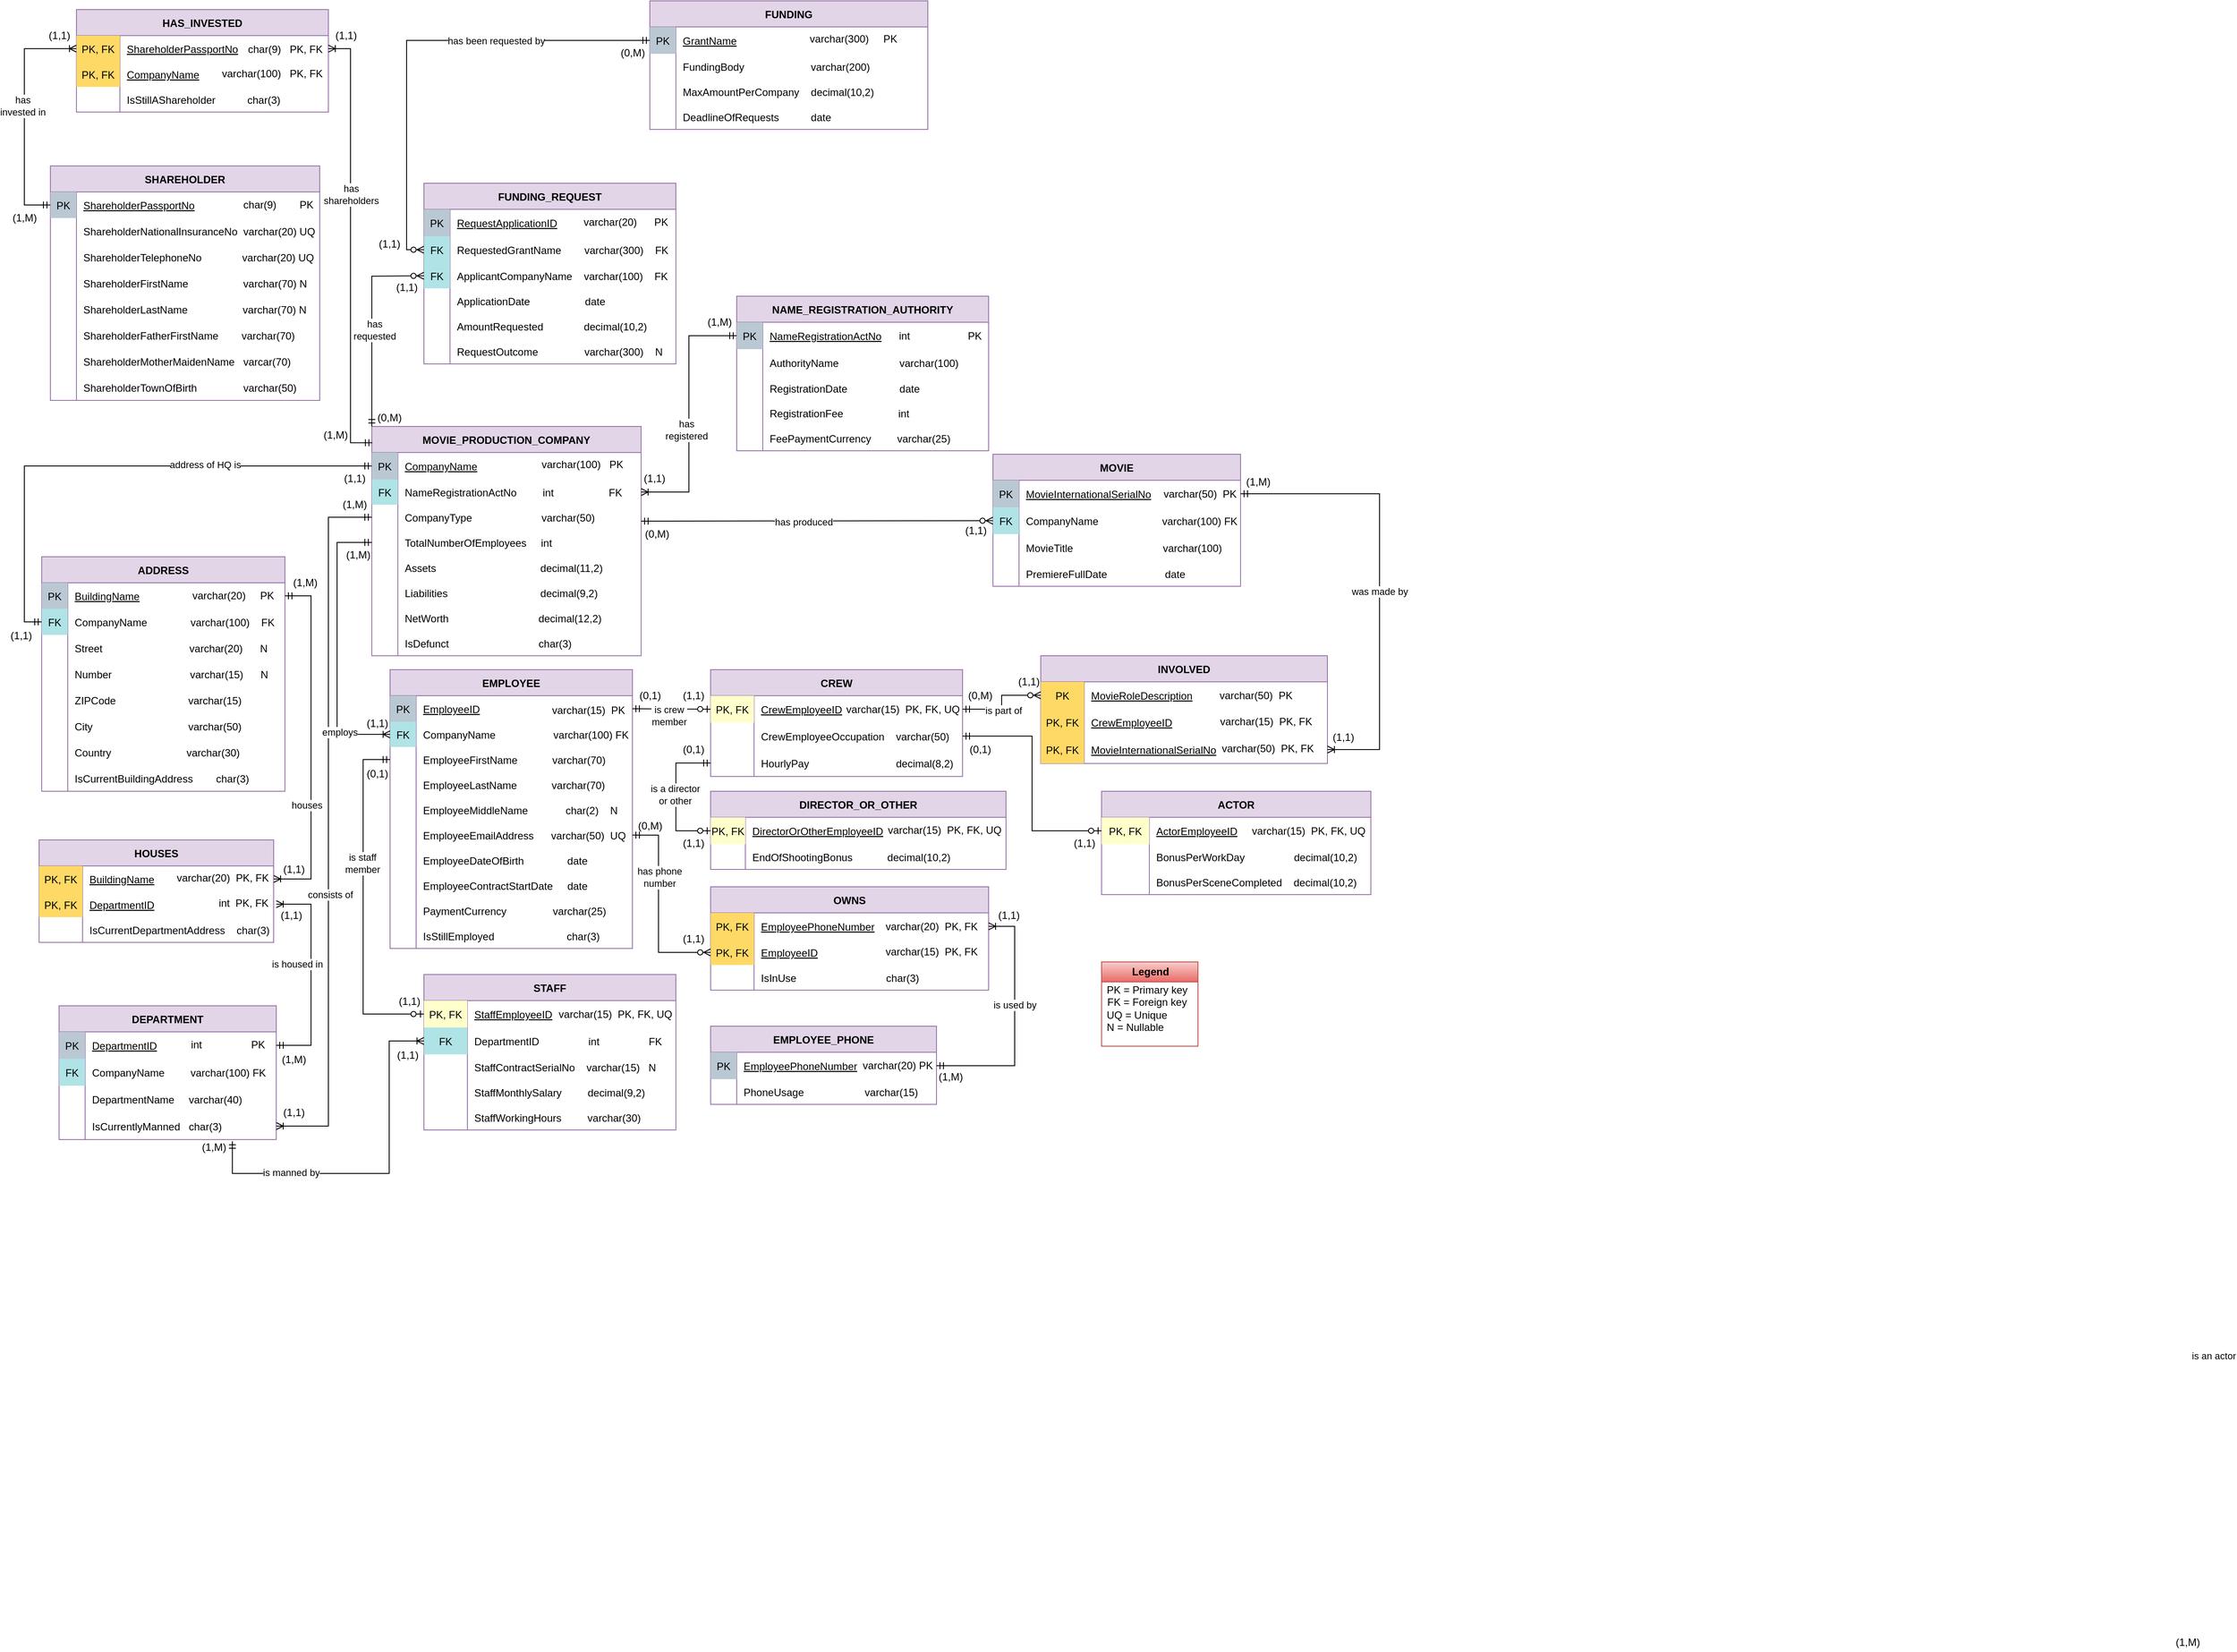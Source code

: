 <mxfile version="16.2.4" type="device"><diagram id="R2lEEEUBdFMjLlhIrx00" name="Page-1"><mxGraphModel dx="1950" dy="1636" grid="1" gridSize="10" guides="1" tooltips="1" connect="1" arrows="1" fold="1" page="0" pageScale="1" pageWidth="850" pageHeight="1100" math="0" shadow="0" extFonts="Permanent Marker^https://fonts.googleapis.com/css?family=Permanent+Marker"><root><mxCell id="0"/><mxCell id="1" parent="0"/><mxCell id="C-vyLk0tnHw3VtMMgP7b-2" value="MOVIE_PRODUCTION_COMPANY" style="shape=table;startSize=30;container=1;collapsible=1;childLayout=tableLayout;fixedRows=1;rowLines=0;fontStyle=1;align=center;resizeLast=1;fillColor=#e1d5e7;strokeColor=#9673a6;columnLines=1;horizontal=1;shadow=0;" parent="1" vertex="1"><mxGeometry x="420" y="20" width="310" height="264" as="geometry"/></mxCell><mxCell id="C-vyLk0tnHw3VtMMgP7b-3" value="" style="shape=partialRectangle;collapsible=0;dropTarget=0;pointerEvents=0;fillColor=none;points=[[0,0.5],[1,0.5]];portConstraint=eastwest;top=0;left=0;right=0;bottom=1;strokeColor=none;" parent="C-vyLk0tnHw3VtMMgP7b-2" vertex="1"><mxGeometry y="30" width="310" height="31" as="geometry"/></mxCell><mxCell id="C-vyLk0tnHw3VtMMgP7b-4" value="PK" style="shape=partialRectangle;overflow=hidden;connectable=0;fillColor=#bac8d3;top=0;left=0;bottom=0;right=0;fontStyle=0;strokeColor=#23445d;" parent="C-vyLk0tnHw3VtMMgP7b-3" vertex="1"><mxGeometry width="30" height="31" as="geometry"><mxRectangle width="30" height="31" as="alternateBounds"/></mxGeometry></mxCell><mxCell id="C-vyLk0tnHw3VtMMgP7b-5" value="CompanyName" style="shape=partialRectangle;overflow=hidden;connectable=0;fillColor=none;top=0;left=0;bottom=0;right=0;align=left;spacingLeft=6;fontStyle=4;" parent="C-vyLk0tnHw3VtMMgP7b-3" vertex="1"><mxGeometry x="30" width="280" height="31" as="geometry"><mxRectangle width="280" height="31" as="alternateBounds"/></mxGeometry></mxCell><mxCell id="PDriqko1iy9jh62NijMC-131" value="" style="shape=partialRectangle;collapsible=0;dropTarget=0;pointerEvents=0;fillColor=none;points=[[0,0.5],[1,0.5]];portConstraint=eastwest;top=0;left=0;right=0;bottom=0;" parent="C-vyLk0tnHw3VtMMgP7b-2" vertex="1"><mxGeometry y="61" width="310" height="29" as="geometry"/></mxCell><mxCell id="PDriqko1iy9jh62NijMC-132" value="FK" style="shape=partialRectangle;overflow=hidden;connectable=0;fillColor=#b0e3e6;top=0;left=0;bottom=0;right=0;strokeColor=#0e8088;" parent="PDriqko1iy9jh62NijMC-131" vertex="1"><mxGeometry width="30" height="29" as="geometry"><mxRectangle width="30" height="29" as="alternateBounds"/></mxGeometry></mxCell><mxCell id="PDriqko1iy9jh62NijMC-133" value="NameRegistrationActNo         int                   FK" style="shape=partialRectangle;overflow=hidden;connectable=0;fillColor=none;top=0;left=0;bottom=0;right=0;align=left;spacingLeft=6;" parent="PDriqko1iy9jh62NijMC-131" vertex="1"><mxGeometry x="30" width="280" height="29" as="geometry"><mxRectangle width="280" height="29" as="alternateBounds"/></mxGeometry></mxCell><mxCell id="PDriqko1iy9jh62NijMC-208" value="" style="shape=partialRectangle;collapsible=0;dropTarget=0;pointerEvents=0;fillColor=none;points=[[0,0.5],[1,0.5]];portConstraint=eastwest;top=0;left=0;right=0;bottom=0;" parent="C-vyLk0tnHw3VtMMgP7b-2" vertex="1"><mxGeometry y="90" width="310" height="29" as="geometry"/></mxCell><mxCell id="PDriqko1iy9jh62NijMC-209" value="" style="shape=partialRectangle;overflow=hidden;connectable=0;fillColor=none;top=0;left=0;bottom=0;right=0;" parent="PDriqko1iy9jh62NijMC-208" vertex="1"><mxGeometry width="30" height="29" as="geometry"><mxRectangle width="30" height="29" as="alternateBounds"/></mxGeometry></mxCell><mxCell id="PDriqko1iy9jh62NijMC-210" value="CompanyType                        varchar(50)" style="shape=partialRectangle;overflow=hidden;connectable=0;fillColor=none;top=0;left=0;bottom=0;right=0;align=left;spacingLeft=6;" parent="PDriqko1iy9jh62NijMC-208" vertex="1"><mxGeometry x="30" width="280" height="29" as="geometry"><mxRectangle width="280" height="29" as="alternateBounds"/></mxGeometry></mxCell><mxCell id="PDriqko1iy9jh62NijMC-158" value="" style="shape=partialRectangle;collapsible=0;dropTarget=0;pointerEvents=0;fillColor=none;points=[[0,0.5],[1,0.5]];portConstraint=eastwest;top=0;left=0;right=0;bottom=0;" parent="C-vyLk0tnHw3VtMMgP7b-2" vertex="1"><mxGeometry y="119" width="310" height="29" as="geometry"/></mxCell><mxCell id="PDriqko1iy9jh62NijMC-159" value="" style="shape=partialRectangle;overflow=hidden;connectable=0;fillColor=none;top=0;left=0;bottom=0;right=0;" parent="PDriqko1iy9jh62NijMC-158" vertex="1"><mxGeometry width="30" height="29" as="geometry"><mxRectangle width="30" height="29" as="alternateBounds"/></mxGeometry></mxCell><mxCell id="PDriqko1iy9jh62NijMC-160" value="TotalNumberOfEmployees     int" style="shape=partialRectangle;overflow=hidden;connectable=0;fillColor=none;top=0;left=0;bottom=0;right=0;align=left;spacingLeft=6;" parent="PDriqko1iy9jh62NijMC-158" vertex="1"><mxGeometry x="30" width="280" height="29" as="geometry"><mxRectangle width="280" height="29" as="alternateBounds"/></mxGeometry></mxCell><mxCell id="xRK61pUBL0ho_Fr4cmZV-27" value="" style="shape=partialRectangle;collapsible=0;dropTarget=0;pointerEvents=0;fillColor=none;points=[[0,0.5],[1,0.5]];portConstraint=eastwest;top=0;left=0;right=0;bottom=0;" parent="C-vyLk0tnHw3VtMMgP7b-2" vertex="1"><mxGeometry y="148" width="310" height="29" as="geometry"/></mxCell><mxCell id="xRK61pUBL0ho_Fr4cmZV-28" value="" style="shape=partialRectangle;overflow=hidden;connectable=0;fillColor=none;top=0;left=0;bottom=0;right=0;" parent="xRK61pUBL0ho_Fr4cmZV-27" vertex="1"><mxGeometry width="30" height="29" as="geometry"><mxRectangle width="30" height="29" as="alternateBounds"/></mxGeometry></mxCell><mxCell id="xRK61pUBL0ho_Fr4cmZV-29" value="Assets                                    decimal(11,2)" style="shape=partialRectangle;overflow=hidden;connectable=0;fillColor=none;top=0;left=0;bottom=0;right=0;align=left;spacingLeft=6;" parent="xRK61pUBL0ho_Fr4cmZV-27" vertex="1"><mxGeometry x="30" width="280" height="29" as="geometry"><mxRectangle width="280" height="29" as="alternateBounds"/></mxGeometry></mxCell><mxCell id="xRK61pUBL0ho_Fr4cmZV-30" value="" style="shape=partialRectangle;collapsible=0;dropTarget=0;pointerEvents=0;fillColor=none;points=[[0,0.5],[1,0.5]];portConstraint=eastwest;top=0;left=0;right=0;bottom=0;" parent="C-vyLk0tnHw3VtMMgP7b-2" vertex="1"><mxGeometry y="177" width="310" height="29" as="geometry"/></mxCell><mxCell id="xRK61pUBL0ho_Fr4cmZV-31" value="" style="shape=partialRectangle;overflow=hidden;connectable=0;fillColor=none;top=0;left=0;bottom=0;right=0;" parent="xRK61pUBL0ho_Fr4cmZV-30" vertex="1"><mxGeometry width="30" height="29" as="geometry"><mxRectangle width="30" height="29" as="alternateBounds"/></mxGeometry></mxCell><mxCell id="xRK61pUBL0ho_Fr4cmZV-32" value="Liabilities                                decimal(9,2)" style="shape=partialRectangle;overflow=hidden;connectable=0;fillColor=none;top=0;left=0;bottom=0;right=0;align=left;spacingLeft=6;" parent="xRK61pUBL0ho_Fr4cmZV-30" vertex="1"><mxGeometry x="30" width="280" height="29" as="geometry"><mxRectangle width="280" height="29" as="alternateBounds"/></mxGeometry></mxCell><mxCell id="xRK61pUBL0ho_Fr4cmZV-33" value="" style="shape=partialRectangle;collapsible=0;dropTarget=0;pointerEvents=0;fillColor=none;points=[[0,0.5],[1,0.5]];portConstraint=eastwest;top=0;left=0;right=0;bottom=0;" parent="C-vyLk0tnHw3VtMMgP7b-2" vertex="1"><mxGeometry y="206" width="310" height="29" as="geometry"/></mxCell><mxCell id="xRK61pUBL0ho_Fr4cmZV-34" value="" style="shape=partialRectangle;overflow=hidden;connectable=0;fillColor=none;top=0;left=0;bottom=0;right=0;" parent="xRK61pUBL0ho_Fr4cmZV-33" vertex="1"><mxGeometry width="30" height="29" as="geometry"><mxRectangle width="30" height="29" as="alternateBounds"/></mxGeometry></mxCell><mxCell id="xRK61pUBL0ho_Fr4cmZV-35" value="NetWorth                               decimal(12,2)" style="shape=partialRectangle;overflow=hidden;connectable=0;fillColor=none;top=0;left=0;bottom=0;right=0;align=left;spacingLeft=6;" parent="xRK61pUBL0ho_Fr4cmZV-33" vertex="1"><mxGeometry x="30" width="280" height="29" as="geometry"><mxRectangle width="280" height="29" as="alternateBounds"/></mxGeometry></mxCell><mxCell id="A69uCqYntDkp5Y1bljtS-89" value="" style="shape=partialRectangle;collapsible=0;dropTarget=0;pointerEvents=0;fillColor=none;points=[[0,0.5],[1,0.5]];portConstraint=eastwest;top=0;left=0;right=0;bottom=0;" parent="C-vyLk0tnHw3VtMMgP7b-2" vertex="1"><mxGeometry y="235" width="310" height="29" as="geometry"/></mxCell><mxCell id="A69uCqYntDkp5Y1bljtS-90" value="" style="shape=partialRectangle;overflow=hidden;connectable=0;fillColor=none;top=0;left=0;bottom=0;right=0;" parent="A69uCqYntDkp5Y1bljtS-89" vertex="1"><mxGeometry width="30" height="29" as="geometry"><mxRectangle width="30" height="29" as="alternateBounds"/></mxGeometry></mxCell><mxCell id="A69uCqYntDkp5Y1bljtS-91" value="IsDefunct                               char(3)" style="shape=partialRectangle;overflow=hidden;connectable=0;fillColor=none;top=0;left=0;bottom=0;right=0;align=left;spacingLeft=6;" parent="A69uCqYntDkp5Y1bljtS-89" vertex="1"><mxGeometry x="30" width="280" height="29" as="geometry"><mxRectangle width="280" height="29" as="alternateBounds"/></mxGeometry></mxCell><mxCell id="C-vyLk0tnHw3VtMMgP7b-23" value="ADDRESS" style="shape=table;startSize=30;container=1;collapsible=1;childLayout=tableLayout;fixedRows=1;rowLines=0;fontStyle=1;align=center;resizeLast=1;fillColor=#e1d5e7;strokeColor=#9673a6;columnLines=1;comic=0;treeMoving=0;" parent="1" vertex="1"><mxGeometry x="40" y="170" width="280" height="270" as="geometry"/></mxCell><mxCell id="PDriqko1iy9jh62NijMC-22" value="" style="shape=partialRectangle;collapsible=0;dropTarget=0;pointerEvents=0;fillColor=none;points=[[0,0.5],[1,0.5]];portConstraint=eastwest;top=0;left=0;right=0;bottom=0;" parent="C-vyLk0tnHw3VtMMgP7b-23" vertex="1"><mxGeometry y="30" width="280" height="30" as="geometry"/></mxCell><mxCell id="PDriqko1iy9jh62NijMC-23" value="PK" style="shape=partialRectangle;overflow=hidden;connectable=0;top=0;left=0;bottom=0;right=0;fillColor=#bac8d3;strokeColor=#23445d;" parent="PDriqko1iy9jh62NijMC-22" vertex="1"><mxGeometry width="30" height="30" as="geometry"><mxRectangle width="30" height="30" as="alternateBounds"/></mxGeometry></mxCell><mxCell id="PDriqko1iy9jh62NijMC-24" value="BuildingName" style="shape=partialRectangle;overflow=hidden;connectable=0;fillColor=none;top=0;left=0;bottom=0;right=0;align=left;spacingLeft=6;fontStyle=4" parent="PDriqko1iy9jh62NijMC-22" vertex="1"><mxGeometry x="30" width="250" height="30" as="geometry"><mxRectangle width="250" height="30" as="alternateBounds"/></mxGeometry></mxCell><mxCell id="PDriqko1iy9jh62NijMC-266" value="" style="shape=partialRectangle;collapsible=0;dropTarget=0;pointerEvents=0;fillColor=none;points=[[0,0.5],[1,0.5]];portConstraint=eastwest;top=0;left=0;right=0;bottom=0;" parent="C-vyLk0tnHw3VtMMgP7b-23" vertex="1"><mxGeometry y="60" width="280" height="30" as="geometry"/></mxCell><mxCell id="PDriqko1iy9jh62NijMC-267" value="FK" style="shape=partialRectangle;overflow=hidden;connectable=0;top=0;left=0;bottom=0;right=0;fillColor=#b0e3e6;strokeColor=#0e8088;" parent="PDriqko1iy9jh62NijMC-266" vertex="1"><mxGeometry width="30" height="30" as="geometry"><mxRectangle width="30" height="30" as="alternateBounds"/></mxGeometry></mxCell><mxCell id="PDriqko1iy9jh62NijMC-268" value="CompanyName               varchar(100)    FK" style="shape=partialRectangle;overflow=hidden;connectable=0;fillColor=none;top=0;left=0;bottom=0;right=0;align=left;spacingLeft=6;fontStyle=0" parent="PDriqko1iy9jh62NijMC-266" vertex="1"><mxGeometry x="30" width="250" height="30" as="geometry"><mxRectangle width="250" height="30" as="alternateBounds"/></mxGeometry></mxCell><mxCell id="PDriqko1iy9jh62NijMC-116" value="" style="shape=partialRectangle;collapsible=0;dropTarget=0;pointerEvents=0;fillColor=none;points=[[0,0.5],[1,0.5]];portConstraint=eastwest;top=0;left=0;right=0;bottom=0;" parent="C-vyLk0tnHw3VtMMgP7b-23" vertex="1"><mxGeometry y="90" width="280" height="30" as="geometry"/></mxCell><mxCell id="PDriqko1iy9jh62NijMC-117" value="" style="shape=partialRectangle;overflow=hidden;connectable=0;top=0;left=0;bottom=0;right=0;fillColor=none;" parent="PDriqko1iy9jh62NijMC-116" vertex="1"><mxGeometry width="30" height="30" as="geometry"><mxRectangle width="30" height="30" as="alternateBounds"/></mxGeometry></mxCell><mxCell id="PDriqko1iy9jh62NijMC-118" value="Street                              varchar(20)      N  " style="shape=partialRectangle;overflow=hidden;connectable=0;fillColor=none;top=0;left=0;bottom=0;right=0;align=left;spacingLeft=6;fontStyle=0" parent="PDriqko1iy9jh62NijMC-116" vertex="1"><mxGeometry x="30" width="250" height="30" as="geometry"><mxRectangle width="250" height="30" as="alternateBounds"/></mxGeometry></mxCell><mxCell id="PDriqko1iy9jh62NijMC-211" value="" style="shape=partialRectangle;collapsible=0;dropTarget=0;pointerEvents=0;fillColor=none;points=[[0,0.5],[1,0.5]];portConstraint=eastwest;top=0;left=0;right=0;bottom=0;" parent="C-vyLk0tnHw3VtMMgP7b-23" vertex="1"><mxGeometry y="120" width="280" height="30" as="geometry"/></mxCell><mxCell id="PDriqko1iy9jh62NijMC-212" value="" style="shape=partialRectangle;overflow=hidden;connectable=0;top=0;left=0;bottom=0;right=0;fillColor=none;" parent="PDriqko1iy9jh62NijMC-211" vertex="1"><mxGeometry width="30" height="30" as="geometry"><mxRectangle width="30" height="30" as="alternateBounds"/></mxGeometry></mxCell><mxCell id="PDriqko1iy9jh62NijMC-213" value="Number                           varchar(15)      N" style="shape=partialRectangle;overflow=hidden;connectable=0;fillColor=none;top=0;left=0;bottom=0;right=0;align=left;spacingLeft=6;fontStyle=0" parent="PDriqko1iy9jh62NijMC-211" vertex="1"><mxGeometry x="30" width="250" height="30" as="geometry"><mxRectangle width="250" height="30" as="alternateBounds"/></mxGeometry></mxCell><mxCell id="PDriqko1iy9jh62NijMC-122" value="" style="shape=partialRectangle;collapsible=0;dropTarget=0;pointerEvents=0;fillColor=none;points=[[0,0.5],[1,0.5]];portConstraint=eastwest;top=0;left=0;right=0;bottom=0;" parent="C-vyLk0tnHw3VtMMgP7b-23" vertex="1"><mxGeometry y="150" width="280" height="30" as="geometry"/></mxCell><mxCell id="PDriqko1iy9jh62NijMC-123" value="" style="shape=partialRectangle;overflow=hidden;connectable=0;top=0;left=0;bottom=0;right=0;fillColor=none;" parent="PDriqko1iy9jh62NijMC-122" vertex="1"><mxGeometry width="30" height="30" as="geometry"><mxRectangle width="30" height="30" as="alternateBounds"/></mxGeometry></mxCell><mxCell id="PDriqko1iy9jh62NijMC-124" value="ZIPCode                         varchar(15)" style="shape=partialRectangle;overflow=hidden;connectable=0;fillColor=none;top=0;left=0;bottom=0;right=0;align=left;spacingLeft=6;fontStyle=0" parent="PDriqko1iy9jh62NijMC-122" vertex="1"><mxGeometry x="30" width="250" height="30" as="geometry"><mxRectangle width="250" height="30" as="alternateBounds"/></mxGeometry></mxCell><mxCell id="PDriqko1iy9jh62NijMC-125" value="" style="shape=partialRectangle;collapsible=0;dropTarget=0;pointerEvents=0;fillColor=none;points=[[0,0.5],[1,0.5]];portConstraint=eastwest;top=0;left=0;right=0;bottom=0;" parent="C-vyLk0tnHw3VtMMgP7b-23" vertex="1"><mxGeometry y="180" width="280" height="30" as="geometry"/></mxCell><mxCell id="PDriqko1iy9jh62NijMC-126" value="" style="shape=partialRectangle;overflow=hidden;connectable=0;top=0;left=0;bottom=0;right=0;fillColor=none;" parent="PDriqko1iy9jh62NijMC-125" vertex="1"><mxGeometry width="30" height="30" as="geometry"><mxRectangle width="30" height="30" as="alternateBounds"/></mxGeometry></mxCell><mxCell id="PDriqko1iy9jh62NijMC-127" value="City                                 varchar(50)" style="shape=partialRectangle;overflow=hidden;connectable=0;fillColor=none;top=0;left=0;bottom=0;right=0;align=left;spacingLeft=6;fontStyle=0" parent="PDriqko1iy9jh62NijMC-125" vertex="1"><mxGeometry x="30" width="250" height="30" as="geometry"><mxRectangle width="250" height="30" as="alternateBounds"/></mxGeometry></mxCell><mxCell id="A69uCqYntDkp5Y1bljtS-95" value="" style="shape=partialRectangle;collapsible=0;dropTarget=0;pointerEvents=0;fillColor=none;points=[[0,0.5],[1,0.5]];portConstraint=eastwest;top=0;left=0;right=0;bottom=0;" parent="C-vyLk0tnHw3VtMMgP7b-23" vertex="1"><mxGeometry y="210" width="280" height="30" as="geometry"/></mxCell><mxCell id="A69uCqYntDkp5Y1bljtS-96" value="" style="shape=partialRectangle;overflow=hidden;connectable=0;top=0;left=0;bottom=0;right=0;fillColor=none;" parent="A69uCqYntDkp5Y1bljtS-95" vertex="1"><mxGeometry width="30" height="30" as="geometry"><mxRectangle width="30" height="30" as="alternateBounds"/></mxGeometry></mxCell><mxCell id="A69uCqYntDkp5Y1bljtS-97" value="Country                          varchar(30)" style="shape=partialRectangle;overflow=hidden;connectable=0;fillColor=none;top=0;left=0;bottom=0;right=0;align=left;spacingLeft=6;fontStyle=0" parent="A69uCqYntDkp5Y1bljtS-95" vertex="1"><mxGeometry x="30" width="250" height="30" as="geometry"><mxRectangle width="250" height="30" as="alternateBounds"/></mxGeometry></mxCell><mxCell id="PDriqko1iy9jh62NijMC-128" value="" style="shape=partialRectangle;collapsible=0;dropTarget=0;pointerEvents=0;fillColor=none;points=[[0,0.5],[1,0.5]];portConstraint=eastwest;top=0;left=0;right=0;bottom=0;" parent="C-vyLk0tnHw3VtMMgP7b-23" vertex="1"><mxGeometry y="240" width="280" height="30" as="geometry"/></mxCell><mxCell id="PDriqko1iy9jh62NijMC-129" value="" style="shape=partialRectangle;overflow=hidden;connectable=0;top=0;left=0;bottom=0;right=0;fillColor=none;" parent="PDriqko1iy9jh62NijMC-128" vertex="1"><mxGeometry width="30" height="30" as="geometry"><mxRectangle width="30" height="30" as="alternateBounds"/></mxGeometry></mxCell><mxCell id="PDriqko1iy9jh62NijMC-130" value="IsCurrentBuildingAddress        char(3)" style="shape=partialRectangle;overflow=hidden;connectable=0;fillColor=none;top=0;left=0;bottom=0;right=0;align=left;spacingLeft=6;fontStyle=0" parent="PDriqko1iy9jh62NijMC-128" vertex="1"><mxGeometry x="30" width="250" height="30" as="geometry"><mxRectangle width="250" height="30" as="alternateBounds"/></mxGeometry></mxCell><mxCell id="PDriqko1iy9jh62NijMC-137" value="DEPARTMENT" style="shape=table;startSize=30;container=1;collapsible=1;childLayout=tableLayout;fixedRows=1;rowLines=0;fontStyle=1;align=center;resizeLast=1;fillColor=#e1d5e7;strokeColor=#9673a6;columnLines=1;horizontal=1;shadow=0;" parent="1" vertex="1"><mxGeometry x="60" y="687" width="250" height="154" as="geometry"/></mxCell><mxCell id="Q2JplOhb_FbVg6EV7eMH-24" value="" style="shape=partialRectangle;collapsible=0;dropTarget=0;pointerEvents=0;fillColor=none;points=[[0,0.5],[1,0.5]];portConstraint=eastwest;top=0;left=0;right=0;bottom=1;strokeColor=none;" parent="PDriqko1iy9jh62NijMC-137" vertex="1"><mxGeometry y="30" width="250" height="31" as="geometry"/></mxCell><mxCell id="Q2JplOhb_FbVg6EV7eMH-25" value="PK" style="shape=partialRectangle;overflow=hidden;connectable=0;fillColor=#bac8d3;top=0;left=0;bottom=0;right=0;fontStyle=0;strokeColor=#23445d;" parent="Q2JplOhb_FbVg6EV7eMH-24" vertex="1"><mxGeometry width="30" height="31" as="geometry"><mxRectangle width="30" height="31" as="alternateBounds"/></mxGeometry></mxCell><mxCell id="Q2JplOhb_FbVg6EV7eMH-26" value="DepartmentID" style="shape=partialRectangle;overflow=hidden;connectable=0;fillColor=none;top=0;left=0;bottom=0;right=0;align=left;spacingLeft=6;fontStyle=4;" parent="Q2JplOhb_FbVg6EV7eMH-24" vertex="1"><mxGeometry x="30" width="220" height="31" as="geometry"><mxRectangle width="220" height="31" as="alternateBounds"/></mxGeometry></mxCell><mxCell id="PDriqko1iy9jh62NijMC-138" value="" style="shape=partialRectangle;collapsible=0;dropTarget=0;pointerEvents=0;fillColor=none;points=[[0,0.5],[1,0.5]];portConstraint=eastwest;top=0;left=0;right=0;bottom=1;strokeColor=none;" parent="PDriqko1iy9jh62NijMC-137" vertex="1"><mxGeometry y="61" width="250" height="31" as="geometry"/></mxCell><mxCell id="PDriqko1iy9jh62NijMC-139" value="FK" style="shape=partialRectangle;overflow=hidden;connectable=0;fillColor=#b0e3e6;top=0;left=0;bottom=0;right=0;fontStyle=0;strokeColor=#0e8088;" parent="PDriqko1iy9jh62NijMC-138" vertex="1"><mxGeometry width="30" height="31" as="geometry"><mxRectangle width="30" height="31" as="alternateBounds"/></mxGeometry></mxCell><mxCell id="PDriqko1iy9jh62NijMC-140" value="CompanyName         varchar(100)   FK" style="shape=partialRectangle;overflow=hidden;connectable=0;fillColor=none;top=0;left=0;bottom=0;right=0;align=left;spacingLeft=6;fontStyle=0;" parent="PDriqko1iy9jh62NijMC-138" vertex="1"><mxGeometry x="30" width="220" height="31" as="geometry"><mxRectangle width="220" height="31" as="alternateBounds"/></mxGeometry></mxCell><mxCell id="A69uCqYntDkp5Y1bljtS-107" value="" style="shape=partialRectangle;collapsible=0;dropTarget=0;pointerEvents=0;fillColor=none;points=[[0,0.5],[1,0.5]];portConstraint=eastwest;top=0;left=0;right=0;bottom=1;strokeColor=none;" parent="PDriqko1iy9jh62NijMC-137" vertex="1"><mxGeometry y="92" width="250" height="31" as="geometry"/></mxCell><mxCell id="A69uCqYntDkp5Y1bljtS-108" value="" style="shape=partialRectangle;overflow=hidden;connectable=0;fillColor=none;top=0;left=0;bottom=0;right=0;fontStyle=0;" parent="A69uCqYntDkp5Y1bljtS-107" vertex="1"><mxGeometry width="30" height="31" as="geometry"><mxRectangle width="30" height="31" as="alternateBounds"/></mxGeometry></mxCell><mxCell id="A69uCqYntDkp5Y1bljtS-109" value="DepartmentName     varchar(40)" style="shape=partialRectangle;overflow=hidden;connectable=0;fillColor=none;top=0;left=0;bottom=0;right=0;align=left;spacingLeft=6;fontStyle=0;" parent="A69uCqYntDkp5Y1bljtS-107" vertex="1"><mxGeometry x="30" width="220" height="31" as="geometry"><mxRectangle width="220" height="31" as="alternateBounds"/></mxGeometry></mxCell><mxCell id="PDriqko1iy9jh62NijMC-205" value="" style="shape=partialRectangle;collapsible=0;dropTarget=0;pointerEvents=0;fillColor=none;points=[[0,0.5],[1,0.5]];portConstraint=eastwest;top=0;left=0;right=0;bottom=1;strokeColor=none;" parent="PDriqko1iy9jh62NijMC-137" vertex="1"><mxGeometry y="123" width="250" height="31" as="geometry"/></mxCell><mxCell id="PDriqko1iy9jh62NijMC-206" value="" style="shape=partialRectangle;overflow=hidden;connectable=0;fillColor=none;top=0;left=0;bottom=0;right=0;fontStyle=0;" parent="PDriqko1iy9jh62NijMC-205" vertex="1"><mxGeometry width="30" height="31" as="geometry"><mxRectangle width="30" height="31" as="alternateBounds"/></mxGeometry></mxCell><mxCell id="PDriqko1iy9jh62NijMC-207" value="IsCurrentlyManned   char(3)" style="shape=partialRectangle;overflow=hidden;connectable=0;fillColor=none;top=0;left=0;bottom=0;right=0;align=left;spacingLeft=6;fontStyle=0;" parent="PDriqko1iy9jh62NijMC-205" vertex="1"><mxGeometry x="30" width="220" height="31" as="geometry"><mxRectangle width="220" height="31" as="alternateBounds"/></mxGeometry></mxCell><mxCell id="PDriqko1iy9jh62NijMC-148" value="EMPLOYEE" style="shape=table;startSize=30;container=1;collapsible=1;childLayout=tableLayout;fixedRows=1;rowLines=0;fontStyle=1;align=center;resizeLast=1;fillColor=#e1d5e7;strokeColor=#9673a6;columnLines=1;horizontal=1;shadow=0;rounded=0;sketch=0;swimlaneLine=1;" parent="1" vertex="1"><mxGeometry x="441" y="300" width="279" height="321" as="geometry"/></mxCell><mxCell id="PDriqko1iy9jh62NijMC-149" value="" style="shape=partialRectangle;collapsible=0;dropTarget=0;pointerEvents=0;fillColor=none;points=[[0,0.5],[1,0.5]];portConstraint=eastwest;top=0;left=0;right=0;bottom=1;strokeColor=none;" parent="PDriqko1iy9jh62NijMC-148" vertex="1"><mxGeometry y="30" width="279" height="30" as="geometry"/></mxCell><mxCell id="PDriqko1iy9jh62NijMC-150" value="PK" style="shape=partialRectangle;overflow=hidden;connectable=0;fillColor=#bac8d3;top=0;left=0;bottom=0;right=0;fontStyle=0;strokeColor=#23445d;" parent="PDriqko1iy9jh62NijMC-149" vertex="1"><mxGeometry width="30" height="30" as="geometry"><mxRectangle width="30" height="30" as="alternateBounds"/></mxGeometry></mxCell><mxCell id="PDriqko1iy9jh62NijMC-151" value="EmployeeID" style="shape=partialRectangle;overflow=hidden;connectable=0;fillColor=none;top=0;left=0;bottom=0;right=0;align=left;spacingLeft=6;fontStyle=4;" parent="PDriqko1iy9jh62NijMC-149" vertex="1"><mxGeometry x="30" width="249" height="30" as="geometry"><mxRectangle width="249" height="30" as="alternateBounds"/></mxGeometry></mxCell><mxCell id="PDriqko1iy9jh62NijMC-152" value="" style="shape=partialRectangle;collapsible=0;dropTarget=0;pointerEvents=0;fillColor=none;points=[[0,0.5],[1,0.5]];portConstraint=eastwest;top=0;left=0;right=0;bottom=0;" parent="PDriqko1iy9jh62NijMC-148" vertex="1"><mxGeometry y="60" width="279" height="29" as="geometry"/></mxCell><mxCell id="PDriqko1iy9jh62NijMC-153" value="FK" style="shape=partialRectangle;overflow=hidden;connectable=0;fillColor=#b0e3e6;top=0;left=0;bottom=0;right=0;strokeColor=#0e8088;" parent="PDriqko1iy9jh62NijMC-152" vertex="1"><mxGeometry width="30" height="29" as="geometry"><mxRectangle width="30" height="29" as="alternateBounds"/></mxGeometry></mxCell><mxCell id="PDriqko1iy9jh62NijMC-154" value="CompanyName                    varchar(100) FK" style="shape=partialRectangle;overflow=hidden;connectable=0;fillColor=none;top=0;left=0;bottom=0;right=0;align=left;spacingLeft=6;" parent="PDriqko1iy9jh62NijMC-152" vertex="1"><mxGeometry x="30" width="249" height="29" as="geometry"><mxRectangle width="249" height="29" as="alternateBounds"/></mxGeometry></mxCell><mxCell id="PDriqko1iy9jh62NijMC-155" value="" style="shape=partialRectangle;collapsible=0;dropTarget=0;pointerEvents=0;fillColor=none;points=[[0,0.5],[1,0.5]];portConstraint=eastwest;top=0;left=0;right=0;bottom=0;" parent="PDriqko1iy9jh62NijMC-148" vertex="1"><mxGeometry y="89" width="279" height="29" as="geometry"/></mxCell><mxCell id="PDriqko1iy9jh62NijMC-156" value="" style="shape=partialRectangle;overflow=hidden;connectable=0;fillColor=none;top=0;left=0;bottom=0;right=0;" parent="PDriqko1iy9jh62NijMC-155" vertex="1"><mxGeometry width="30" height="29" as="geometry"><mxRectangle width="30" height="29" as="alternateBounds"/></mxGeometry></mxCell><mxCell id="PDriqko1iy9jh62NijMC-157" value="EmployeeFirstName            varchar(70)" style="shape=partialRectangle;overflow=hidden;connectable=0;fillColor=none;top=0;left=0;bottom=0;right=0;align=left;spacingLeft=6;" parent="PDriqko1iy9jh62NijMC-155" vertex="1"><mxGeometry x="30" width="249" height="29" as="geometry"><mxRectangle width="249" height="29" as="alternateBounds"/></mxGeometry></mxCell><mxCell id="OJZbXlb5bm2ousxWpt3M-1" value="" style="shape=partialRectangle;collapsible=0;dropTarget=0;pointerEvents=0;fillColor=none;points=[[0,0.5],[1,0.5]];portConstraint=eastwest;top=0;left=0;right=0;bottom=0;" parent="PDriqko1iy9jh62NijMC-148" vertex="1"><mxGeometry y="118" width="279" height="29" as="geometry"/></mxCell><mxCell id="OJZbXlb5bm2ousxWpt3M-2" value="" style="shape=partialRectangle;overflow=hidden;connectable=0;fillColor=none;top=0;left=0;bottom=0;right=0;" parent="OJZbXlb5bm2ousxWpt3M-1" vertex="1"><mxGeometry width="30" height="29" as="geometry"><mxRectangle width="30" height="29" as="alternateBounds"/></mxGeometry></mxCell><mxCell id="OJZbXlb5bm2ousxWpt3M-3" value="EmployeeLastName            varchar(70)" style="shape=partialRectangle;overflow=hidden;connectable=0;fillColor=none;top=0;left=0;bottom=0;right=0;align=left;spacingLeft=6;" parent="OJZbXlb5bm2ousxWpt3M-1" vertex="1"><mxGeometry x="30" width="249" height="29" as="geometry"><mxRectangle width="249" height="29" as="alternateBounds"/></mxGeometry></mxCell><mxCell id="OJZbXlb5bm2ousxWpt3M-4" value="" style="shape=partialRectangle;collapsible=0;dropTarget=0;pointerEvents=0;fillColor=none;points=[[0,0.5],[1,0.5]];portConstraint=eastwest;top=0;left=0;right=0;bottom=0;" parent="PDriqko1iy9jh62NijMC-148" vertex="1"><mxGeometry y="147" width="279" height="29" as="geometry"/></mxCell><mxCell id="OJZbXlb5bm2ousxWpt3M-5" value="" style="shape=partialRectangle;overflow=hidden;connectable=0;fillColor=none;top=0;left=0;bottom=0;right=0;" parent="OJZbXlb5bm2ousxWpt3M-4" vertex="1"><mxGeometry width="30" height="29" as="geometry"><mxRectangle width="30" height="29" as="alternateBounds"/></mxGeometry></mxCell><mxCell id="OJZbXlb5bm2ousxWpt3M-6" value="EmployeeMiddleName             char(2)    N" style="shape=partialRectangle;overflow=hidden;connectable=0;fillColor=none;top=0;left=0;bottom=0;right=0;align=left;spacingLeft=6;" parent="OJZbXlb5bm2ousxWpt3M-4" vertex="1"><mxGeometry x="30" width="249" height="29" as="geometry"><mxRectangle width="249" height="29" as="alternateBounds"/></mxGeometry></mxCell><mxCell id="-e9LSnZEwsxIvMQlLLL1-1" value="" style="shape=partialRectangle;collapsible=0;dropTarget=0;pointerEvents=0;fillColor=none;points=[[0,0.5],[1,0.5]];portConstraint=eastwest;top=0;left=0;right=0;bottom=0;" parent="PDriqko1iy9jh62NijMC-148" vertex="1"><mxGeometry y="176" width="279" height="29" as="geometry"/></mxCell><mxCell id="-e9LSnZEwsxIvMQlLLL1-2" value="" style="shape=partialRectangle;overflow=hidden;connectable=0;fillColor=none;top=0;left=0;bottom=0;right=0;" parent="-e9LSnZEwsxIvMQlLLL1-1" vertex="1"><mxGeometry width="30" height="29" as="geometry"><mxRectangle width="30" height="29" as="alternateBounds"/></mxGeometry></mxCell><mxCell id="-e9LSnZEwsxIvMQlLLL1-3" value="EmployeeEmailAddress      varchar(50)  UQ" style="shape=partialRectangle;overflow=hidden;connectable=0;fillColor=none;top=0;left=0;bottom=0;right=0;align=left;spacingLeft=6;" parent="-e9LSnZEwsxIvMQlLLL1-1" vertex="1"><mxGeometry x="30" width="249" height="29" as="geometry"><mxRectangle width="249" height="29" as="alternateBounds"/></mxGeometry></mxCell><mxCell id="OJZbXlb5bm2ousxWpt3M-7" value="" style="shape=partialRectangle;collapsible=0;dropTarget=0;pointerEvents=0;fillColor=none;points=[[0,0.5],[1,0.5]];portConstraint=eastwest;top=0;left=0;right=0;bottom=0;" parent="PDriqko1iy9jh62NijMC-148" vertex="1"><mxGeometry y="205" width="279" height="29" as="geometry"/></mxCell><mxCell id="OJZbXlb5bm2ousxWpt3M-8" value="" style="shape=partialRectangle;overflow=hidden;connectable=0;fillColor=none;top=0;left=0;bottom=0;right=0;" parent="OJZbXlb5bm2ousxWpt3M-7" vertex="1"><mxGeometry width="30" height="29" as="geometry"><mxRectangle width="30" height="29" as="alternateBounds"/></mxGeometry></mxCell><mxCell id="OJZbXlb5bm2ousxWpt3M-9" value="EmployeeDateOfBirth               date" style="shape=partialRectangle;overflow=hidden;connectable=0;fillColor=none;top=0;left=0;bottom=0;right=0;align=left;spacingLeft=6;" parent="OJZbXlb5bm2ousxWpt3M-7" vertex="1"><mxGeometry x="30" width="249" height="29" as="geometry"><mxRectangle width="249" height="29" as="alternateBounds"/></mxGeometry></mxCell><mxCell id="A69uCqYntDkp5Y1bljtS-86" value="" style="shape=partialRectangle;collapsible=0;dropTarget=0;pointerEvents=0;fillColor=none;points=[[0,0.5],[1,0.5]];portConstraint=eastwest;top=0;left=0;right=0;bottom=0;" parent="PDriqko1iy9jh62NijMC-148" vertex="1"><mxGeometry y="234" width="279" height="29" as="geometry"/></mxCell><mxCell id="A69uCqYntDkp5Y1bljtS-87" value="" style="shape=partialRectangle;overflow=hidden;connectable=0;fillColor=none;top=0;left=0;bottom=0;right=0;" parent="A69uCqYntDkp5Y1bljtS-86" vertex="1"><mxGeometry width="30" height="29" as="geometry"><mxRectangle width="30" height="29" as="alternateBounds"/></mxGeometry></mxCell><mxCell id="A69uCqYntDkp5Y1bljtS-88" value="EmployeeContractStartDate     date" style="shape=partialRectangle;overflow=hidden;connectable=0;fillColor=none;top=0;left=0;bottom=0;right=0;align=left;spacingLeft=6;" parent="A69uCqYntDkp5Y1bljtS-86" vertex="1"><mxGeometry x="30" width="249" height="29" as="geometry"><mxRectangle width="249" height="29" as="alternateBounds"/></mxGeometry></mxCell><mxCell id="A69uCqYntDkp5Y1bljtS-98" value="" style="shape=partialRectangle;collapsible=0;dropTarget=0;pointerEvents=0;fillColor=none;points=[[0,0.5],[1,0.5]];portConstraint=eastwest;top=0;left=0;right=0;bottom=0;" parent="PDriqko1iy9jh62NijMC-148" vertex="1"><mxGeometry y="263" width="279" height="29" as="geometry"/></mxCell><mxCell id="A69uCqYntDkp5Y1bljtS-99" value="" style="shape=partialRectangle;overflow=hidden;connectable=0;fillColor=none;top=0;left=0;bottom=0;right=0;" parent="A69uCqYntDkp5Y1bljtS-98" vertex="1"><mxGeometry width="30" height="29" as="geometry"><mxRectangle width="30" height="29" as="alternateBounds"/></mxGeometry></mxCell><mxCell id="A69uCqYntDkp5Y1bljtS-100" value="PaymentCurrency                varchar(25)" style="shape=partialRectangle;overflow=hidden;connectable=0;fillColor=none;top=0;left=0;bottom=0;right=0;align=left;spacingLeft=6;" parent="A69uCqYntDkp5Y1bljtS-98" vertex="1"><mxGeometry x="30" width="249" height="29" as="geometry"><mxRectangle width="249" height="29" as="alternateBounds"/></mxGeometry></mxCell><mxCell id="OJZbXlb5bm2ousxWpt3M-10" value="" style="shape=partialRectangle;collapsible=0;dropTarget=0;pointerEvents=0;fillColor=none;points=[[0,0.5],[1,0.5]];portConstraint=eastwest;top=0;left=0;right=0;bottom=0;" parent="PDriqko1iy9jh62NijMC-148" vertex="1"><mxGeometry y="292" width="279" height="29" as="geometry"/></mxCell><mxCell id="OJZbXlb5bm2ousxWpt3M-11" value="" style="shape=partialRectangle;overflow=hidden;connectable=0;fillColor=none;top=0;left=0;bottom=0;right=0;" parent="OJZbXlb5bm2ousxWpt3M-10" vertex="1"><mxGeometry width="30" height="29" as="geometry"><mxRectangle width="30" height="29" as="alternateBounds"/></mxGeometry></mxCell><mxCell id="OJZbXlb5bm2ousxWpt3M-12" value="IsStillEmployed                         char(3)" style="shape=partialRectangle;overflow=hidden;connectable=0;fillColor=none;top=0;left=0;bottom=0;right=0;align=left;spacingLeft=6;" parent="OJZbXlb5bm2ousxWpt3M-10" vertex="1"><mxGeometry x="30" width="249" height="29" as="geometry"><mxRectangle width="249" height="29" as="alternateBounds"/></mxGeometry></mxCell><mxCell id="PDriqko1iy9jh62NijMC-214" value="" style="edgeStyle=elbowEdgeStyle;fontSize=12;html=1;endArrow=ERoneToMany;startArrow=ERmandOne;rounded=0;strokeColor=default;jumpStyle=none;exitX=0;exitY=0.5;exitDx=0;exitDy=0;entryX=1;entryY=0.5;entryDx=0;entryDy=0;" parent="1" source="PDriqko1iy9jh62NijMC-208" target="PDriqko1iy9jh62NijMC-205" edge="1"><mxGeometry width="100" height="100" relative="1" as="geometry"><mxPoint x="730" y="310" as="sourcePoint"/><mxPoint x="830" y="210" as="targetPoint"/><Array as="points"><mxPoint x="370" y="460"/></Array></mxGeometry></mxCell><mxCell id="A69uCqYntDkp5Y1bljtS-33" value="consists of" style="edgeLabel;html=1;align=center;verticalAlign=middle;resizable=0;points=[];" parent="PDriqko1iy9jh62NijMC-214" vertex="1" connectable="0"><mxGeometry x="0.02" y="2" relative="1" as="geometry"><mxPoint y="71" as="offset"/></mxGeometry></mxCell><mxCell id="PDriqko1iy9jh62NijMC-215" value="HOUSES" style="shape=table;startSize=30;container=1;collapsible=1;childLayout=tableLayout;fixedRows=1;rowLines=0;fontStyle=1;align=center;resizeLast=1;fillColor=#e1d5e7;strokeColor=#9673a6;columnLines=1;horizontal=1;shadow=0;" parent="1" vertex="1"><mxGeometry x="37" y="496" width="270" height="118" as="geometry"/></mxCell><mxCell id="PDriqko1iy9jh62NijMC-216" value="" style="shape=partialRectangle;collapsible=0;dropTarget=0;pointerEvents=0;fillColor=none;points=[[0,0.5],[1,0.5]];portConstraint=eastwest;top=0;left=0;right=0;bottom=1;strokeColor=none;" parent="PDriqko1iy9jh62NijMC-215" vertex="1"><mxGeometry y="30" width="270" height="30" as="geometry"/></mxCell><mxCell id="PDriqko1iy9jh62NijMC-217" value="PK, FK" style="shape=partialRectangle;overflow=hidden;connectable=0;fillColor=#FFD966;top=0;left=0;bottom=0;right=0;fontStyle=0;strokeColor=#23445d;" parent="PDriqko1iy9jh62NijMC-216" vertex="1"><mxGeometry width="50" height="30" as="geometry"><mxRectangle width="50" height="30" as="alternateBounds"/></mxGeometry></mxCell><mxCell id="PDriqko1iy9jh62NijMC-218" value="BuildingName" style="shape=partialRectangle;overflow=hidden;connectable=0;fillColor=none;top=0;left=0;bottom=0;right=0;align=left;spacingLeft=6;fontStyle=4;" parent="PDriqko1iy9jh62NijMC-216" vertex="1"><mxGeometry x="50" width="220" height="30" as="geometry"><mxRectangle width="220" height="30" as="alternateBounds"/></mxGeometry></mxCell><mxCell id="A69uCqYntDkp5Y1bljtS-104" value="" style="shape=partialRectangle;collapsible=0;dropTarget=0;pointerEvents=0;fillColor=none;points=[[0,0.5],[1,0.5]];portConstraint=eastwest;top=0;left=0;right=0;bottom=0;" parent="PDriqko1iy9jh62NijMC-215" vertex="1"><mxGeometry y="60" width="270" height="29" as="geometry"/></mxCell><mxCell id="A69uCqYntDkp5Y1bljtS-105" value="PK, FK" style="shape=partialRectangle;overflow=hidden;connectable=0;fillColor=#FFD966;top=0;left=0;bottom=0;right=0;strokeColor=#23445d;" parent="A69uCqYntDkp5Y1bljtS-104" vertex="1"><mxGeometry width="50" height="29" as="geometry"><mxRectangle width="50" height="29" as="alternateBounds"/></mxGeometry></mxCell><mxCell id="A69uCqYntDkp5Y1bljtS-106" value="DepartmentID" style="shape=partialRectangle;overflow=hidden;connectable=0;fillColor=none;top=0;left=0;bottom=0;right=0;align=left;spacingLeft=6;fontStyle=4" parent="A69uCqYntDkp5Y1bljtS-104" vertex="1"><mxGeometry x="50" width="220" height="29" as="geometry"><mxRectangle width="220" height="29" as="alternateBounds"/></mxGeometry></mxCell><mxCell id="PDriqko1iy9jh62NijMC-219" value="" style="shape=partialRectangle;collapsible=0;dropTarget=0;pointerEvents=0;fillColor=none;points=[[0,0.5],[1,0.5]];portConstraint=eastwest;top=0;left=0;right=0;bottom=0;" parent="PDriqko1iy9jh62NijMC-215" vertex="1"><mxGeometry y="89" width="270" height="29" as="geometry"/></mxCell><mxCell id="PDriqko1iy9jh62NijMC-220" value="" style="shape=partialRectangle;overflow=hidden;connectable=0;fillColor=none;top=0;left=0;bottom=0;right=0;" parent="PDriqko1iy9jh62NijMC-219" vertex="1"><mxGeometry width="50" height="29" as="geometry"><mxRectangle width="50" height="29" as="alternateBounds"/></mxGeometry></mxCell><mxCell id="PDriqko1iy9jh62NijMC-221" value="IsCurrentDepartmentAddress    char(3)" style="shape=partialRectangle;overflow=hidden;connectable=0;fillColor=none;top=0;left=0;bottom=0;right=0;align=left;spacingLeft=6;fontStyle=0" parent="PDriqko1iy9jh62NijMC-219" vertex="1"><mxGeometry x="50" width="220" height="29" as="geometry"><mxRectangle width="220" height="29" as="alternateBounds"/></mxGeometry></mxCell><mxCell id="PDriqko1iy9jh62NijMC-227" value="SHAREHOLDER" style="shape=table;startSize=30;container=1;collapsible=1;childLayout=tableLayout;fixedRows=1;rowLines=0;fontStyle=1;align=center;resizeLast=1;fillColor=#e1d5e7;strokeColor=#9673a6;columnLines=1;comic=0;treeMoving=0;" parent="1" vertex="1"><mxGeometry x="50" y="-280" width="310" height="270" as="geometry"/></mxCell><mxCell id="PDriqko1iy9jh62NijMC-228" value="" style="shape=partialRectangle;collapsible=0;dropTarget=0;pointerEvents=0;fillColor=none;points=[[0,0.5],[1,0.5]];portConstraint=eastwest;top=0;left=0;right=0;bottom=1;strokeColor=none;" parent="PDriqko1iy9jh62NijMC-227" vertex="1"><mxGeometry y="30" width="310" height="30" as="geometry"/></mxCell><mxCell id="PDriqko1iy9jh62NijMC-229" value="PK" style="shape=partialRectangle;overflow=hidden;connectable=0;fillColor=#bac8d3;top=0;left=0;bottom=0;right=0;fontStyle=0;strokeColor=#23445d;" parent="PDriqko1iy9jh62NijMC-228" vertex="1"><mxGeometry width="30" height="30" as="geometry"><mxRectangle width="30" height="30" as="alternateBounds"/></mxGeometry></mxCell><mxCell id="PDriqko1iy9jh62NijMC-230" value="ShareholderPassportNo" style="shape=partialRectangle;overflow=hidden;connectable=0;fillColor=none;top=0;left=0;bottom=0;right=0;align=left;spacingLeft=6;fontStyle=4;" parent="PDriqko1iy9jh62NijMC-228" vertex="1"><mxGeometry x="30" width="280" height="30" as="geometry"><mxRectangle width="280" height="30" as="alternateBounds"/></mxGeometry></mxCell><mxCell id="PDriqko1iy9jh62NijMC-231" value="" style="shape=partialRectangle;collapsible=0;dropTarget=0;pointerEvents=0;fillColor=none;points=[[0,0.5],[1,0.5]];portConstraint=eastwest;top=0;left=0;right=0;bottom=0;" parent="PDriqko1iy9jh62NijMC-227" vertex="1"><mxGeometry y="60" width="310" height="30" as="geometry"/></mxCell><mxCell id="PDriqko1iy9jh62NijMC-232" value="" style="shape=partialRectangle;overflow=hidden;connectable=0;top=0;left=0;bottom=0;right=0;fillColor=none;" parent="PDriqko1iy9jh62NijMC-231" vertex="1"><mxGeometry width="30" height="30" as="geometry"><mxRectangle width="30" height="30" as="alternateBounds"/></mxGeometry></mxCell><mxCell id="PDriqko1iy9jh62NijMC-233" value="ShareholderNationalInsuranceNo  varchar(20) UQ" style="shape=partialRectangle;overflow=hidden;connectable=0;fillColor=none;top=0;left=0;bottom=0;right=0;align=left;spacingLeft=6;fontStyle=0" parent="PDriqko1iy9jh62NijMC-231" vertex="1"><mxGeometry x="30" width="280" height="30" as="geometry"><mxRectangle width="280" height="30" as="alternateBounds"/></mxGeometry></mxCell><mxCell id="PDriqko1iy9jh62NijMC-234" value="" style="shape=partialRectangle;collapsible=0;dropTarget=0;pointerEvents=0;fillColor=none;points=[[0,0.5],[1,0.5]];portConstraint=eastwest;top=0;left=0;right=0;bottom=0;" parent="PDriqko1iy9jh62NijMC-227" vertex="1"><mxGeometry y="90" width="310" height="30" as="geometry"/></mxCell><mxCell id="PDriqko1iy9jh62NijMC-235" value="" style="shape=partialRectangle;overflow=hidden;connectable=0;top=0;left=0;bottom=0;right=0;fillColor=none;" parent="PDriqko1iy9jh62NijMC-234" vertex="1"><mxGeometry width="30" height="30" as="geometry"><mxRectangle width="30" height="30" as="alternateBounds"/></mxGeometry></mxCell><mxCell id="PDriqko1iy9jh62NijMC-236" value="ShareholderTelephoneNo              varchar(20) UQ" style="shape=partialRectangle;overflow=hidden;connectable=0;fillColor=none;top=0;left=0;bottom=0;right=0;align=left;spacingLeft=6;fontStyle=0" parent="PDriqko1iy9jh62NijMC-234" vertex="1"><mxGeometry x="30" width="280" height="30" as="geometry"><mxRectangle width="280" height="30" as="alternateBounds"/></mxGeometry></mxCell><mxCell id="PDriqko1iy9jh62NijMC-237" value="" style="shape=partialRectangle;collapsible=0;dropTarget=0;pointerEvents=0;fillColor=none;points=[[0,0.5],[1,0.5]];portConstraint=eastwest;top=0;left=0;right=0;bottom=0;" parent="PDriqko1iy9jh62NijMC-227" vertex="1"><mxGeometry y="120" width="310" height="30" as="geometry"/></mxCell><mxCell id="PDriqko1iy9jh62NijMC-238" value="" style="shape=partialRectangle;overflow=hidden;connectable=0;top=0;left=0;bottom=0;right=0;fillColor=none;" parent="PDriqko1iy9jh62NijMC-237" vertex="1"><mxGeometry width="30" height="30" as="geometry"><mxRectangle width="30" height="30" as="alternateBounds"/></mxGeometry></mxCell><mxCell id="PDriqko1iy9jh62NijMC-239" value="ShareholderFirstName                   varchar(70)  N" style="shape=partialRectangle;overflow=hidden;connectable=0;fillColor=none;top=0;left=0;bottom=0;right=0;align=left;spacingLeft=6;fontStyle=0" parent="PDriqko1iy9jh62NijMC-237" vertex="1"><mxGeometry x="30" width="280" height="30" as="geometry"><mxRectangle width="280" height="30" as="alternateBounds"/></mxGeometry></mxCell><mxCell id="PDriqko1iy9jh62NijMC-240" value="" style="shape=partialRectangle;collapsible=0;dropTarget=0;pointerEvents=0;fillColor=none;points=[[0,0.5],[1,0.5]];portConstraint=eastwest;top=0;left=0;right=0;bottom=0;" parent="PDriqko1iy9jh62NijMC-227" vertex="1"><mxGeometry y="150" width="310" height="30" as="geometry"/></mxCell><mxCell id="PDriqko1iy9jh62NijMC-241" value="" style="shape=partialRectangle;overflow=hidden;connectable=0;top=0;left=0;bottom=0;right=0;fillColor=none;" parent="PDriqko1iy9jh62NijMC-240" vertex="1"><mxGeometry width="30" height="30" as="geometry"><mxRectangle width="30" height="30" as="alternateBounds"/></mxGeometry></mxCell><mxCell id="PDriqko1iy9jh62NijMC-242" value="ShareholderLastName                   varchar(70) N" style="shape=partialRectangle;overflow=hidden;connectable=0;fillColor=none;top=0;left=0;bottom=0;right=0;align=left;spacingLeft=6;fontStyle=0" parent="PDriqko1iy9jh62NijMC-240" vertex="1"><mxGeometry x="30" width="280" height="30" as="geometry"><mxRectangle width="280" height="30" as="alternateBounds"/></mxGeometry></mxCell><mxCell id="PDriqko1iy9jh62NijMC-243" value="" style="shape=partialRectangle;collapsible=0;dropTarget=0;pointerEvents=0;fillColor=none;points=[[0,0.5],[1,0.5]];portConstraint=eastwest;top=0;left=0;right=0;bottom=0;" parent="PDriqko1iy9jh62NijMC-227" vertex="1"><mxGeometry y="180" width="310" height="30" as="geometry"/></mxCell><mxCell id="PDriqko1iy9jh62NijMC-244" value="" style="shape=partialRectangle;overflow=hidden;connectable=0;top=0;left=0;bottom=0;right=0;fillColor=none;" parent="PDriqko1iy9jh62NijMC-243" vertex="1"><mxGeometry width="30" height="30" as="geometry"><mxRectangle width="30" height="30" as="alternateBounds"/></mxGeometry></mxCell><mxCell id="PDriqko1iy9jh62NijMC-245" value="ShareholderFatherFirstName        varchar(70)" style="shape=partialRectangle;overflow=hidden;connectable=0;fillColor=none;top=0;left=0;bottom=0;right=0;align=left;spacingLeft=6;fontStyle=0" parent="PDriqko1iy9jh62NijMC-243" vertex="1"><mxGeometry x="30" width="280" height="30" as="geometry"><mxRectangle width="280" height="30" as="alternateBounds"/></mxGeometry></mxCell><mxCell id="PDriqko1iy9jh62NijMC-246" value="" style="shape=partialRectangle;collapsible=0;dropTarget=0;pointerEvents=0;fillColor=none;points=[[0,0.5],[1,0.5]];portConstraint=eastwest;top=0;left=0;right=0;bottom=0;" parent="PDriqko1iy9jh62NijMC-227" vertex="1"><mxGeometry y="210" width="310" height="30" as="geometry"/></mxCell><mxCell id="PDriqko1iy9jh62NijMC-247" value="" style="shape=partialRectangle;overflow=hidden;connectable=0;top=0;left=0;bottom=0;right=0;fillColor=none;" parent="PDriqko1iy9jh62NijMC-246" vertex="1"><mxGeometry width="30" height="30" as="geometry"><mxRectangle width="30" height="30" as="alternateBounds"/></mxGeometry></mxCell><mxCell id="PDriqko1iy9jh62NijMC-248" value="ShareholderMotherMaidenName   varcar(70)" style="shape=partialRectangle;overflow=hidden;connectable=0;fillColor=none;top=0;left=0;bottom=0;right=0;align=left;spacingLeft=6;fontStyle=0" parent="PDriqko1iy9jh62NijMC-246" vertex="1"><mxGeometry x="30" width="280" height="30" as="geometry"><mxRectangle width="280" height="30" as="alternateBounds"/></mxGeometry></mxCell><mxCell id="PDriqko1iy9jh62NijMC-269" value="" style="shape=partialRectangle;collapsible=0;dropTarget=0;pointerEvents=0;fillColor=none;points=[[0,0.5],[1,0.5]];portConstraint=eastwest;top=0;left=0;right=0;bottom=0;" parent="PDriqko1iy9jh62NijMC-227" vertex="1"><mxGeometry y="240" width="310" height="30" as="geometry"/></mxCell><mxCell id="PDriqko1iy9jh62NijMC-270" value="" style="shape=partialRectangle;overflow=hidden;connectable=0;top=0;left=0;bottom=0;right=0;fillColor=none;" parent="PDriqko1iy9jh62NijMC-269" vertex="1"><mxGeometry width="30" height="30" as="geometry"><mxRectangle width="30" height="30" as="alternateBounds"/></mxGeometry></mxCell><mxCell id="PDriqko1iy9jh62NijMC-271" value="ShareholderTownOfBirth                varchar(50)" style="shape=partialRectangle;overflow=hidden;connectable=0;fillColor=none;top=0;left=0;bottom=0;right=0;align=left;spacingLeft=6;fontStyle=0" parent="PDriqko1iy9jh62NijMC-269" vertex="1"><mxGeometry x="30" width="280" height="30" as="geometry"><mxRectangle width="280" height="30" as="alternateBounds"/></mxGeometry></mxCell><mxCell id="PDriqko1iy9jh62NijMC-259" value="HAS_INVESTED" style="shape=table;startSize=30;container=1;collapsible=1;childLayout=tableLayout;fixedRows=1;rowLines=0;fontStyle=1;align=center;resizeLast=1;fillColor=#e1d5e7;strokeColor=#9673a6;columnLines=1;horizontal=1;shadow=0;" parent="1" vertex="1"><mxGeometry x="80" y="-460" width="290" height="118" as="geometry"/></mxCell><mxCell id="PDriqko1iy9jh62NijMC-260" value="" style="shape=partialRectangle;collapsible=0;dropTarget=0;pointerEvents=0;fillColor=none;points=[[0,0.5],[1,0.5]];portConstraint=eastwest;top=0;left=0;right=0;bottom=1;strokeColor=none;" parent="PDriqko1iy9jh62NijMC-259" vertex="1"><mxGeometry y="30" width="290" height="30" as="geometry"/></mxCell><mxCell id="PDriqko1iy9jh62NijMC-261" value="PK, FK" style="shape=partialRectangle;overflow=hidden;connectable=0;fillColor=#FFD966;top=0;left=0;bottom=0;right=0;fontStyle=0;strokeColor=#B09500;fontColor=#000000;" parent="PDriqko1iy9jh62NijMC-260" vertex="1"><mxGeometry width="50" height="30" as="geometry"><mxRectangle width="50" height="30" as="alternateBounds"/></mxGeometry></mxCell><mxCell id="PDriqko1iy9jh62NijMC-262" value="ShareholderPassportNo" style="shape=partialRectangle;overflow=hidden;connectable=0;fillColor=none;top=0;left=0;bottom=0;right=0;align=left;spacingLeft=6;fontStyle=4;" parent="PDriqko1iy9jh62NijMC-260" vertex="1"><mxGeometry x="50" width="240" height="30" as="geometry"><mxRectangle width="240" height="30" as="alternateBounds"/></mxGeometry></mxCell><mxCell id="PDriqko1iy9jh62NijMC-263" value="" style="shape=partialRectangle;collapsible=0;dropTarget=0;pointerEvents=0;fillColor=none;points=[[0,0.5],[1,0.5]];portConstraint=eastwest;top=0;left=0;right=0;bottom=0;" parent="PDriqko1iy9jh62NijMC-259" vertex="1"><mxGeometry y="60" width="290" height="29" as="geometry"/></mxCell><mxCell id="PDriqko1iy9jh62NijMC-264" value="PK, FK" style="shape=partialRectangle;overflow=hidden;connectable=0;fillColor=#FFD966;top=0;left=0;bottom=0;right=0;strokeColor=#B09500;fontColor=#000000;" parent="PDriqko1iy9jh62NijMC-263" vertex="1"><mxGeometry width="50" height="29" as="geometry"><mxRectangle width="50" height="29" as="alternateBounds"/></mxGeometry></mxCell><mxCell id="PDriqko1iy9jh62NijMC-265" value="CompanyName" style="shape=partialRectangle;overflow=hidden;connectable=0;fillColor=none;top=0;left=0;bottom=0;right=0;align=left;spacingLeft=6;fontStyle=4" parent="PDriqko1iy9jh62NijMC-263" vertex="1"><mxGeometry x="50" width="240" height="29" as="geometry"><mxRectangle width="240" height="29" as="alternateBounds"/></mxGeometry></mxCell><mxCell id="A69uCqYntDkp5Y1bljtS-92" value="" style="shape=partialRectangle;collapsible=0;dropTarget=0;pointerEvents=0;fillColor=none;points=[[0,0.5],[1,0.5]];portConstraint=eastwest;top=0;left=0;right=0;bottom=0;" parent="PDriqko1iy9jh62NijMC-259" vertex="1"><mxGeometry y="89" width="290" height="29" as="geometry"/></mxCell><mxCell id="A69uCqYntDkp5Y1bljtS-93" value="" style="shape=partialRectangle;overflow=hidden;connectable=0;fillColor=none;top=0;left=0;bottom=0;right=0;" parent="A69uCqYntDkp5Y1bljtS-92" vertex="1"><mxGeometry width="50" height="29" as="geometry"><mxRectangle width="50" height="29" as="alternateBounds"/></mxGeometry></mxCell><mxCell id="A69uCqYntDkp5Y1bljtS-94" value="IsStillAShareholder           char(3)" style="shape=partialRectangle;overflow=hidden;connectable=0;fillColor=none;top=0;left=0;bottom=0;right=0;align=left;spacingLeft=6;fontStyle=0" parent="A69uCqYntDkp5Y1bljtS-92" vertex="1"><mxGeometry x="50" width="240" height="29" as="geometry"><mxRectangle width="240" height="29" as="alternateBounds"/></mxGeometry></mxCell><mxCell id="PDriqko1iy9jh62NijMC-277" value="NAME_REGISTRATION_AUTHORITY" style="shape=table;startSize=30;container=1;collapsible=1;childLayout=tableLayout;fixedRows=1;rowLines=0;fontStyle=1;align=center;resizeLast=1;fillColor=#e1d5e7;strokeColor=#9673a6;columnLines=1;horizontal=1;shadow=0;" parent="1" vertex="1"><mxGeometry x="840" y="-130" width="290" height="178" as="geometry"/></mxCell><mxCell id="PDriqko1iy9jh62NijMC-278" value="" style="shape=partialRectangle;collapsible=0;dropTarget=0;pointerEvents=0;fillColor=none;points=[[0,0.5],[1,0.5]];portConstraint=eastwest;top=0;left=0;right=0;bottom=1;strokeColor=none;" parent="PDriqko1iy9jh62NijMC-277" vertex="1"><mxGeometry y="30" width="290" height="31" as="geometry"/></mxCell><mxCell id="PDriqko1iy9jh62NijMC-279" value="PK" style="shape=partialRectangle;overflow=hidden;connectable=0;fillColor=#bac8d3;top=0;left=0;bottom=0;right=0;fontStyle=0;strokeColor=#23445d;" parent="PDriqko1iy9jh62NijMC-278" vertex="1"><mxGeometry width="30" height="31" as="geometry"><mxRectangle width="30" height="31" as="alternateBounds"/></mxGeometry></mxCell><mxCell id="PDriqko1iy9jh62NijMC-280" value="NameRegistrationActNo" style="shape=partialRectangle;overflow=hidden;connectable=0;fillColor=none;top=0;left=0;bottom=0;right=0;align=left;spacingLeft=6;fontStyle=4;" parent="PDriqko1iy9jh62NijMC-278" vertex="1"><mxGeometry x="30" width="260" height="31" as="geometry"><mxRectangle width="260" height="31" as="alternateBounds"/></mxGeometry></mxCell><mxCell id="xRK61pUBL0ho_Fr4cmZV-36" value="" style="shape=partialRectangle;collapsible=0;dropTarget=0;pointerEvents=0;fillColor=none;points=[[0,0.5],[1,0.5]];portConstraint=eastwest;top=0;left=0;right=0;bottom=1;strokeColor=none;" parent="PDriqko1iy9jh62NijMC-277" vertex="1"><mxGeometry y="61" width="290" height="31" as="geometry"/></mxCell><mxCell id="xRK61pUBL0ho_Fr4cmZV-37" value="" style="shape=partialRectangle;overflow=hidden;connectable=0;fillColor=none;top=0;left=0;bottom=0;right=0;fontStyle=0;" parent="xRK61pUBL0ho_Fr4cmZV-36" vertex="1"><mxGeometry width="30" height="31" as="geometry"><mxRectangle width="30" height="31" as="alternateBounds"/></mxGeometry></mxCell><mxCell id="xRK61pUBL0ho_Fr4cmZV-38" value="AuthorityName                     varchar(100)" style="shape=partialRectangle;overflow=hidden;connectable=0;fillColor=none;top=0;left=0;bottom=0;right=0;align=left;spacingLeft=6;fontStyle=0;" parent="xRK61pUBL0ho_Fr4cmZV-36" vertex="1"><mxGeometry x="30" width="260" height="31" as="geometry"><mxRectangle width="260" height="31" as="alternateBounds"/></mxGeometry></mxCell><mxCell id="PDriqko1iy9jh62NijMC-284" value="" style="shape=partialRectangle;collapsible=0;dropTarget=0;pointerEvents=0;fillColor=none;points=[[0,0.5],[1,0.5]];portConstraint=eastwest;top=0;left=0;right=0;bottom=0;" parent="PDriqko1iy9jh62NijMC-277" vertex="1"><mxGeometry y="92" width="290" height="28" as="geometry"/></mxCell><mxCell id="PDriqko1iy9jh62NijMC-285" value="" style="shape=partialRectangle;overflow=hidden;connectable=0;fillColor=none;top=0;left=0;bottom=0;right=0;" parent="PDriqko1iy9jh62NijMC-284" vertex="1"><mxGeometry width="30" height="28" as="geometry"><mxRectangle width="30" height="28" as="alternateBounds"/></mxGeometry></mxCell><mxCell id="PDriqko1iy9jh62NijMC-286" value="RegistrationDate                  date" style="shape=partialRectangle;overflow=hidden;connectable=0;fillColor=none;top=0;left=0;bottom=0;right=0;align=left;spacingLeft=6;" parent="PDriqko1iy9jh62NijMC-284" vertex="1"><mxGeometry x="30" width="260" height="28" as="geometry"><mxRectangle width="260" height="28" as="alternateBounds"/></mxGeometry></mxCell><mxCell id="A69uCqYntDkp5Y1bljtS-113" value="" style="shape=partialRectangle;collapsible=0;dropTarget=0;pointerEvents=0;fillColor=none;points=[[0,0.5],[1,0.5]];portConstraint=eastwest;top=0;left=0;right=0;bottom=0;" parent="PDriqko1iy9jh62NijMC-277" vertex="1"><mxGeometry y="120" width="290" height="29" as="geometry"/></mxCell><mxCell id="A69uCqYntDkp5Y1bljtS-114" value="" style="shape=partialRectangle;overflow=hidden;connectable=0;fillColor=none;top=0;left=0;bottom=0;right=0;" parent="A69uCqYntDkp5Y1bljtS-113" vertex="1"><mxGeometry width="30" height="29" as="geometry"><mxRectangle width="30" height="29" as="alternateBounds"/></mxGeometry></mxCell><mxCell id="A69uCqYntDkp5Y1bljtS-115" value="RegistrationFee                   int" style="shape=partialRectangle;overflow=hidden;connectable=0;fillColor=none;top=0;left=0;bottom=0;right=0;align=left;spacingLeft=6;" parent="A69uCqYntDkp5Y1bljtS-113" vertex="1"><mxGeometry x="30" width="260" height="29" as="geometry"><mxRectangle width="260" height="29" as="alternateBounds"/></mxGeometry></mxCell><mxCell id="A69uCqYntDkp5Y1bljtS-110" value="" style="shape=partialRectangle;collapsible=0;dropTarget=0;pointerEvents=0;fillColor=none;points=[[0,0.5],[1,0.5]];portConstraint=eastwest;top=0;left=0;right=0;bottom=0;" parent="PDriqko1iy9jh62NijMC-277" vertex="1"><mxGeometry y="149" width="290" height="29" as="geometry"/></mxCell><mxCell id="A69uCqYntDkp5Y1bljtS-111" value="" style="shape=partialRectangle;overflow=hidden;connectable=0;fillColor=none;top=0;left=0;bottom=0;right=0;" parent="A69uCqYntDkp5Y1bljtS-110" vertex="1"><mxGeometry width="30" height="29" as="geometry"><mxRectangle width="30" height="29" as="alternateBounds"/></mxGeometry></mxCell><mxCell id="A69uCqYntDkp5Y1bljtS-112" value="FeePaymentCurrency         varchar(25)" style="shape=partialRectangle;overflow=hidden;connectable=0;fillColor=none;top=0;left=0;bottom=0;right=0;align=left;spacingLeft=6;" parent="A69uCqYntDkp5Y1bljtS-110" vertex="1"><mxGeometry x="30" width="260" height="29" as="geometry"><mxRectangle width="260" height="29" as="alternateBounds"/></mxGeometry></mxCell><mxCell id="PDriqko1iy9jh62NijMC-301" value="" style="edgeStyle=elbowEdgeStyle;fontSize=12;html=1;endArrow=ERmandOne;startArrow=ERmandOne;rounded=0;strokeColor=default;jumpStyle=none;entryX=0;entryY=0.5;entryDx=0;entryDy=0;exitX=0;exitY=0.5;exitDx=0;exitDy=0;" parent="1" source="PDriqko1iy9jh62NijMC-266" target="C-vyLk0tnHw3VtMMgP7b-3" edge="1"><mxGeometry width="100" height="100" relative="1" as="geometry"><mxPoint x="70" y="240" as="sourcePoint"/><mxPoint x="260" y="30" as="targetPoint"/><Array as="points"><mxPoint x="20" y="210"/><mxPoint x="60" y="110"/></Array></mxGeometry></mxCell><mxCell id="Q2JplOhb_FbVg6EV7eMH-23" value="address of HQ is" style="edgeLabel;html=1;align=center;verticalAlign=middle;resizable=0;points=[];" parent="PDriqko1iy9jh62NijMC-301" vertex="1" connectable="0"><mxGeometry x="0.359" y="2" relative="1" as="geometry"><mxPoint as="offset"/></mxGeometry></mxCell><mxCell id="OJZbXlb5bm2ousxWpt3M-16" value="CREW" style="shape=table;startSize=30;container=1;collapsible=1;childLayout=tableLayout;fixedRows=1;rowLines=0;fontStyle=1;align=center;resizeLast=1;fillColor=#e1d5e7;strokeColor=#9673a6;columnLines=1;horizontal=1;shadow=0;" parent="1" vertex="1"><mxGeometry x="810" y="300" width="290" height="123" as="geometry"/></mxCell><mxCell id="OJZbXlb5bm2ousxWpt3M-17" value="" style="shape=partialRectangle;collapsible=0;dropTarget=0;pointerEvents=0;fillColor=none;points=[[0,0.5],[1,0.5]];portConstraint=eastwest;top=0;left=0;right=0;bottom=1;strokeColor=none;" parent="OJZbXlb5bm2ousxWpt3M-16" vertex="1"><mxGeometry y="30" width="290" height="31" as="geometry"/></mxCell><mxCell id="OJZbXlb5bm2ousxWpt3M-18" value="PK, FK" style="shape=partialRectangle;overflow=hidden;connectable=0;fillColor=#FFFFCC;top=0;left=0;bottom=0;right=0;fontStyle=0;" parent="OJZbXlb5bm2ousxWpt3M-17" vertex="1"><mxGeometry width="50" height="31" as="geometry"><mxRectangle width="50" height="31" as="alternateBounds"/></mxGeometry></mxCell><mxCell id="OJZbXlb5bm2ousxWpt3M-19" value="CrewEmployeeID" style="shape=partialRectangle;overflow=hidden;connectable=0;fillColor=none;top=0;left=0;bottom=0;right=0;align=left;spacingLeft=6;fontStyle=4;" parent="OJZbXlb5bm2ousxWpt3M-17" vertex="1"><mxGeometry x="50" width="240" height="31" as="geometry"><mxRectangle width="240" height="31" as="alternateBounds"/></mxGeometry></mxCell><mxCell id="OJZbXlb5bm2ousxWpt3M-77" value="" style="shape=partialRectangle;collapsible=0;dropTarget=0;pointerEvents=0;fillColor=none;points=[[0,0.5],[1,0.5]];portConstraint=eastwest;top=0;left=0;right=0;bottom=1;strokeColor=none;" parent="OJZbXlb5bm2ousxWpt3M-16" vertex="1"><mxGeometry y="61" width="290" height="31" as="geometry"/></mxCell><mxCell id="OJZbXlb5bm2ousxWpt3M-78" value="" style="shape=partialRectangle;overflow=hidden;connectable=0;fillColor=none;top=0;left=0;bottom=0;right=0;fontStyle=0;" parent="OJZbXlb5bm2ousxWpt3M-77" vertex="1"><mxGeometry width="50" height="31" as="geometry"><mxRectangle width="50" height="31" as="alternateBounds"/></mxGeometry></mxCell><mxCell id="OJZbXlb5bm2ousxWpt3M-79" value="CrewEmployeeOccupation    varchar(50)" style="shape=partialRectangle;overflow=hidden;connectable=0;fillColor=none;top=0;left=0;bottom=0;right=0;align=left;spacingLeft=6;fontStyle=0;" parent="OJZbXlb5bm2ousxWpt3M-77" vertex="1"><mxGeometry x="50" width="240" height="31" as="geometry"><mxRectangle width="240" height="31" as="alternateBounds"/></mxGeometry></mxCell><mxCell id="qJPGAIYapIlVP59KSYrW-13" value="" style="shape=partialRectangle;collapsible=0;dropTarget=0;pointerEvents=0;fillColor=none;points=[[0,0.5],[1,0.5]];portConstraint=eastwest;top=0;left=0;right=0;bottom=1;strokeColor=none;" parent="OJZbXlb5bm2ousxWpt3M-16" vertex="1"><mxGeometry y="92" width="290" height="31" as="geometry"/></mxCell><mxCell id="qJPGAIYapIlVP59KSYrW-14" value="" style="shape=partialRectangle;overflow=hidden;connectable=0;fillColor=none;top=0;left=0;bottom=0;right=0;fontStyle=0;" parent="qJPGAIYapIlVP59KSYrW-13" vertex="1"><mxGeometry width="50" height="31" as="geometry"><mxRectangle width="50" height="31" as="alternateBounds"/></mxGeometry></mxCell><mxCell id="qJPGAIYapIlVP59KSYrW-15" value="HourlyPay                              decimal(8,2)" style="shape=partialRectangle;overflow=hidden;connectable=0;fillColor=none;top=0;left=0;bottom=0;right=0;align=left;spacingLeft=6;fontStyle=0;" parent="qJPGAIYapIlVP59KSYrW-13" vertex="1"><mxGeometry x="50" width="240" height="31" as="geometry"><mxRectangle width="240" height="31" as="alternateBounds"/></mxGeometry></mxCell><mxCell id="OJZbXlb5bm2ousxWpt3M-29" value="STAFF" style="shape=table;startSize=30;container=1;collapsible=1;childLayout=tableLayout;fixedRows=1;rowLines=0;fontStyle=1;align=center;resizeLast=1;fillColor=#e1d5e7;strokeColor=#9673a6;columnLines=1;horizontal=1;shadow=0;" parent="1" vertex="1"><mxGeometry x="480" y="651" width="290" height="179" as="geometry"/></mxCell><mxCell id="OJZbXlb5bm2ousxWpt3M-105" value="" style="shape=partialRectangle;collapsible=0;dropTarget=0;pointerEvents=0;fillColor=none;points=[[0,0.5],[1,0.5]];portConstraint=eastwest;top=0;left=0;right=0;bottom=1;strokeColor=none;" parent="OJZbXlb5bm2ousxWpt3M-29" vertex="1"><mxGeometry y="30" width="290" height="31" as="geometry"/></mxCell><mxCell id="OJZbXlb5bm2ousxWpt3M-106" value="PK, FK" style="shape=partialRectangle;overflow=hidden;connectable=0;fillColor=#FFFFCC;top=0;left=0;bottom=0;right=0;fontStyle=0;strokeColor=#0e8088;" parent="OJZbXlb5bm2ousxWpt3M-105" vertex="1"><mxGeometry width="50" height="31" as="geometry"><mxRectangle width="50" height="31" as="alternateBounds"/></mxGeometry></mxCell><mxCell id="OJZbXlb5bm2ousxWpt3M-107" value="StaffEmployeeID" style="shape=partialRectangle;overflow=hidden;connectable=0;fillColor=none;top=0;left=0;bottom=0;right=0;align=left;spacingLeft=6;fontStyle=4;" parent="OJZbXlb5bm2ousxWpt3M-105" vertex="1"><mxGeometry x="50" width="240" height="31" as="geometry"><mxRectangle width="240" height="31" as="alternateBounds"/></mxGeometry></mxCell><mxCell id="OJZbXlb5bm2ousxWpt3M-30" value="" style="shape=partialRectangle;collapsible=0;dropTarget=0;pointerEvents=0;fillColor=none;points=[[0,0.5],[1,0.5]];portConstraint=eastwest;top=0;left=0;right=0;bottom=1;strokeColor=none;" parent="OJZbXlb5bm2ousxWpt3M-29" vertex="1"><mxGeometry y="61" width="290" height="31" as="geometry"/></mxCell><mxCell id="OJZbXlb5bm2ousxWpt3M-31" value="FK" style="shape=partialRectangle;overflow=hidden;connectable=0;fillColor=#b0e3e6;top=0;left=0;bottom=0;right=0;fontStyle=0;strokeColor=#0e8088;" parent="OJZbXlb5bm2ousxWpt3M-30" vertex="1"><mxGeometry width="50" height="31" as="geometry"><mxRectangle width="50" height="31" as="alternateBounds"/></mxGeometry></mxCell><mxCell id="OJZbXlb5bm2ousxWpt3M-32" value="DepartmentID                 int                 FK" style="shape=partialRectangle;overflow=hidden;connectable=0;fillColor=none;top=0;left=0;bottom=0;right=0;align=left;spacingLeft=6;fontStyle=0;" parent="OJZbXlb5bm2ousxWpt3M-30" vertex="1"><mxGeometry x="50" width="240" height="31" as="geometry"><mxRectangle width="240" height="31" as="alternateBounds"/></mxGeometry></mxCell><mxCell id="xRK61pUBL0ho_Fr4cmZV-21" value="" style="shape=partialRectangle;collapsible=0;dropTarget=0;pointerEvents=0;fillColor=none;points=[[0,0.5],[1,0.5]];portConstraint=eastwest;top=0;left=0;right=0;bottom=0;" parent="OJZbXlb5bm2ousxWpt3M-29" vertex="1"><mxGeometry y="92" width="290" height="29" as="geometry"/></mxCell><mxCell id="xRK61pUBL0ho_Fr4cmZV-22" value="" style="shape=partialRectangle;overflow=hidden;connectable=0;fillColor=none;top=0;left=0;bottom=0;right=0;" parent="xRK61pUBL0ho_Fr4cmZV-21" vertex="1"><mxGeometry width="50" height="29" as="geometry"><mxRectangle width="50" height="29" as="alternateBounds"/></mxGeometry></mxCell><mxCell id="xRK61pUBL0ho_Fr4cmZV-23" value="StaffContractSerialNo    varchar(15)   N" style="shape=partialRectangle;overflow=hidden;connectable=0;fillColor=none;top=0;left=0;bottom=0;right=0;align=left;spacingLeft=6;" parent="xRK61pUBL0ho_Fr4cmZV-21" vertex="1"><mxGeometry x="50" width="240" height="29" as="geometry"><mxRectangle width="240" height="29" as="alternateBounds"/></mxGeometry></mxCell><mxCell id="xRK61pUBL0ho_Fr4cmZV-24" value="" style="shape=partialRectangle;collapsible=0;dropTarget=0;pointerEvents=0;fillColor=none;points=[[0,0.5],[1,0.5]];portConstraint=eastwest;top=0;left=0;right=0;bottom=0;" parent="OJZbXlb5bm2ousxWpt3M-29" vertex="1"><mxGeometry y="121" width="290" height="29" as="geometry"/></mxCell><mxCell id="xRK61pUBL0ho_Fr4cmZV-25" value="" style="shape=partialRectangle;overflow=hidden;connectable=0;fillColor=none;top=0;left=0;bottom=0;right=0;" parent="xRK61pUBL0ho_Fr4cmZV-24" vertex="1"><mxGeometry width="50" height="29" as="geometry"><mxRectangle width="50" height="29" as="alternateBounds"/></mxGeometry></mxCell><mxCell id="xRK61pUBL0ho_Fr4cmZV-26" value="StaffMonthlySalary         decimal(9,2)" style="shape=partialRectangle;overflow=hidden;connectable=0;fillColor=none;top=0;left=0;bottom=0;right=0;align=left;spacingLeft=6;" parent="xRK61pUBL0ho_Fr4cmZV-24" vertex="1"><mxGeometry x="50" width="240" height="29" as="geometry"><mxRectangle width="240" height="29" as="alternateBounds"/></mxGeometry></mxCell><mxCell id="OJZbXlb5bm2ousxWpt3M-33" value="" style="shape=partialRectangle;collapsible=0;dropTarget=0;pointerEvents=0;fillColor=none;points=[[0,0.5],[1,0.5]];portConstraint=eastwest;top=0;left=0;right=0;bottom=0;" parent="OJZbXlb5bm2ousxWpt3M-29" vertex="1"><mxGeometry y="150" width="290" height="29" as="geometry"/></mxCell><mxCell id="OJZbXlb5bm2ousxWpt3M-34" value="" style="shape=partialRectangle;overflow=hidden;connectable=0;fillColor=none;top=0;left=0;bottom=0;right=0;" parent="OJZbXlb5bm2ousxWpt3M-33" vertex="1"><mxGeometry width="50" height="29" as="geometry"><mxRectangle width="50" height="29" as="alternateBounds"/></mxGeometry></mxCell><mxCell id="OJZbXlb5bm2ousxWpt3M-35" value="StaffWorkingHours          varchar(30)" style="shape=partialRectangle;overflow=hidden;connectable=0;fillColor=none;top=0;left=0;bottom=0;right=0;align=left;spacingLeft=6;" parent="OJZbXlb5bm2ousxWpt3M-33" vertex="1"><mxGeometry x="50" width="240" height="29" as="geometry"><mxRectangle width="240" height="29" as="alternateBounds"/></mxGeometry></mxCell><mxCell id="OJZbXlb5bm2ousxWpt3M-39" value="OWNS" style="shape=table;startSize=30;container=1;collapsible=1;childLayout=tableLayout;fixedRows=1;rowLines=0;fontStyle=1;align=center;resizeLast=1;fillColor=#e1d5e7;strokeColor=#9673a6;columnLines=1;horizontal=1;shadow=0;" parent="1" vertex="1"><mxGeometry x="810" y="550" width="320" height="119" as="geometry"/></mxCell><mxCell id="OJZbXlb5bm2ousxWpt3M-40" value="" style="shape=partialRectangle;collapsible=0;dropTarget=0;pointerEvents=0;fillColor=none;points=[[0,0.5],[1,0.5]];portConstraint=eastwest;top=0;left=0;right=0;bottom=1;strokeColor=none;" parent="OJZbXlb5bm2ousxWpt3M-39" vertex="1"><mxGeometry y="30" width="320" height="31" as="geometry"/></mxCell><mxCell id="OJZbXlb5bm2ousxWpt3M-41" value="PK, FK" style="shape=partialRectangle;overflow=hidden;connectable=0;fillColor=#FFD966;top=0;left=0;bottom=0;right=0;fontStyle=0;strokeColor=#23445d;" parent="OJZbXlb5bm2ousxWpt3M-40" vertex="1"><mxGeometry width="50" height="31" as="geometry"><mxRectangle width="50" height="31" as="alternateBounds"/></mxGeometry></mxCell><mxCell id="OJZbXlb5bm2ousxWpt3M-42" value="EmployeePhoneNumber" style="shape=partialRectangle;overflow=hidden;connectable=0;fillColor=none;top=0;left=0;bottom=0;right=0;align=left;spacingLeft=6;fontStyle=4;" parent="OJZbXlb5bm2ousxWpt3M-40" vertex="1"><mxGeometry x="50" width="270" height="31" as="geometry"><mxRectangle width="270" height="31" as="alternateBounds"/></mxGeometry></mxCell><mxCell id="-e9LSnZEwsxIvMQlLLL1-12" value="" style="shape=partialRectangle;collapsible=0;dropTarget=0;pointerEvents=0;fillColor=none;points=[[0,0.5],[1,0.5]];portConstraint=eastwest;top=0;left=0;right=0;bottom=0;" parent="OJZbXlb5bm2ousxWpt3M-39" vertex="1"><mxGeometry y="61" width="320" height="29" as="geometry"/></mxCell><mxCell id="-e9LSnZEwsxIvMQlLLL1-13" value="PK, FK" style="shape=partialRectangle;overflow=hidden;connectable=0;fillColor=#FFD966;top=0;left=0;bottom=0;right=0;strokeColor=#0e8088;" parent="-e9LSnZEwsxIvMQlLLL1-12" vertex="1"><mxGeometry width="50" height="29" as="geometry"><mxRectangle width="50" height="29" as="alternateBounds"/></mxGeometry></mxCell><mxCell id="-e9LSnZEwsxIvMQlLLL1-14" value="EmployeeID" style="shape=partialRectangle;overflow=hidden;connectable=0;fillColor=none;top=0;left=0;bottom=0;right=0;align=left;spacingLeft=6;fontStyle=4" parent="-e9LSnZEwsxIvMQlLLL1-12" vertex="1"><mxGeometry x="50" width="270" height="29" as="geometry"><mxRectangle width="270" height="29" as="alternateBounds"/></mxGeometry></mxCell><mxCell id="A69uCqYntDkp5Y1bljtS-101" value="" style="shape=partialRectangle;collapsible=0;dropTarget=0;pointerEvents=0;fillColor=none;points=[[0,0.5],[1,0.5]];portConstraint=eastwest;top=0;left=0;right=0;bottom=0;" parent="OJZbXlb5bm2ousxWpt3M-39" vertex="1"><mxGeometry y="90" width="320" height="29" as="geometry"/></mxCell><mxCell id="A69uCqYntDkp5Y1bljtS-102" value="" style="shape=partialRectangle;overflow=hidden;connectable=0;fillColor=none;top=0;left=0;bottom=0;right=0;" parent="A69uCqYntDkp5Y1bljtS-101" vertex="1"><mxGeometry width="50" height="29" as="geometry"><mxRectangle width="50" height="29" as="alternateBounds"/></mxGeometry></mxCell><mxCell id="A69uCqYntDkp5Y1bljtS-103" value="IsInUse                               char(3)" style="shape=partialRectangle;overflow=hidden;connectable=0;fillColor=none;top=0;left=0;bottom=0;right=0;align=left;spacingLeft=6;fontStyle=0" parent="A69uCqYntDkp5Y1bljtS-101" vertex="1"><mxGeometry x="50" width="270" height="29" as="geometry"><mxRectangle width="270" height="29" as="alternateBounds"/></mxGeometry></mxCell><mxCell id="OJZbXlb5bm2ousxWpt3M-80" value="MOVIE" style="shape=table;startSize=30;container=1;collapsible=1;childLayout=tableLayout;fixedRows=1;rowLines=0;fontStyle=1;align=center;resizeLast=1;fillColor=#e1d5e7;strokeColor=#9673a6;columnLines=1;horizontal=1;shadow=0;" parent="1" vertex="1"><mxGeometry x="1135" y="52" width="285" height="152" as="geometry"/></mxCell><mxCell id="OJZbXlb5bm2ousxWpt3M-81" value="" style="shape=partialRectangle;collapsible=0;dropTarget=0;pointerEvents=0;fillColor=none;points=[[0,0.5],[1,0.5]];portConstraint=eastwest;top=0;left=0;right=0;bottom=1;strokeColor=none;" parent="OJZbXlb5bm2ousxWpt3M-80" vertex="1"><mxGeometry y="30" width="285" height="31" as="geometry"/></mxCell><mxCell id="OJZbXlb5bm2ousxWpt3M-82" value="PK" style="shape=partialRectangle;overflow=hidden;connectable=0;fillColor=#bac8d3;top=0;left=0;bottom=0;right=0;fontStyle=0;strokeColor=#23445d;" parent="OJZbXlb5bm2ousxWpt3M-81" vertex="1"><mxGeometry width="30" height="31" as="geometry"><mxRectangle width="30" height="31" as="alternateBounds"/></mxGeometry></mxCell><mxCell id="OJZbXlb5bm2ousxWpt3M-83" value="MovieInternationalSerialNo" style="shape=partialRectangle;overflow=hidden;connectable=0;fillColor=none;top=0;left=0;bottom=0;right=0;align=left;spacingLeft=6;fontStyle=4;" parent="OJZbXlb5bm2ousxWpt3M-81" vertex="1"><mxGeometry x="30" width="255" height="31" as="geometry"><mxRectangle width="255" height="31" as="alternateBounds"/></mxGeometry></mxCell><mxCell id="OJZbXlb5bm2ousxWpt3M-114" value="" style="shape=partialRectangle;collapsible=0;dropTarget=0;pointerEvents=0;fillColor=none;points=[[0,0.5],[1,0.5]];portConstraint=eastwest;top=0;left=0;right=0;bottom=1;strokeColor=none;" parent="OJZbXlb5bm2ousxWpt3M-80" vertex="1"><mxGeometry y="61" width="285" height="31" as="geometry"/></mxCell><mxCell id="OJZbXlb5bm2ousxWpt3M-115" value="FK" style="shape=partialRectangle;overflow=hidden;connectable=0;fillColor=#b0e3e6;top=0;left=0;bottom=0;right=0;fontStyle=0;strokeColor=#0e8088;" parent="OJZbXlb5bm2ousxWpt3M-114" vertex="1"><mxGeometry width="30" height="31" as="geometry"><mxRectangle width="30" height="31" as="alternateBounds"/></mxGeometry></mxCell><mxCell id="OJZbXlb5bm2ousxWpt3M-116" value="CompanyName                      varchar(100)  FK" style="shape=partialRectangle;overflow=hidden;connectable=0;fillColor=none;top=0;left=0;bottom=0;right=0;align=left;spacingLeft=6;fontStyle=0;" parent="OJZbXlb5bm2ousxWpt3M-114" vertex="1"><mxGeometry x="30" width="255" height="31" as="geometry"><mxRectangle width="255" height="31" as="alternateBounds"/></mxGeometry></mxCell><mxCell id="OJZbXlb5bm2ousxWpt3M-84" value="" style="shape=partialRectangle;collapsible=0;dropTarget=0;pointerEvents=0;fillColor=none;points=[[0,0.5],[1,0.5]];portConstraint=eastwest;top=0;left=0;right=0;bottom=1;strokeColor=none;" parent="OJZbXlb5bm2ousxWpt3M-80" vertex="1"><mxGeometry y="92" width="285" height="31" as="geometry"/></mxCell><mxCell id="OJZbXlb5bm2ousxWpt3M-85" value="" style="shape=partialRectangle;overflow=hidden;connectable=0;fillColor=none;top=0;left=0;bottom=0;right=0;fontStyle=0;" parent="OJZbXlb5bm2ousxWpt3M-84" vertex="1"><mxGeometry width="30" height="31" as="geometry"><mxRectangle width="30" height="31" as="alternateBounds"/></mxGeometry></mxCell><mxCell id="OJZbXlb5bm2ousxWpt3M-86" value="MovieTitle                               varchar(100)" style="shape=partialRectangle;overflow=hidden;connectable=0;fillColor=none;top=0;left=0;bottom=0;right=0;align=left;spacingLeft=6;fontStyle=0;" parent="OJZbXlb5bm2ousxWpt3M-84" vertex="1"><mxGeometry x="30" width="255" height="31" as="geometry"><mxRectangle width="255" height="31" as="alternateBounds"/></mxGeometry></mxCell><mxCell id="OJZbXlb5bm2ousxWpt3M-87" value="" style="shape=partialRectangle;collapsible=0;dropTarget=0;pointerEvents=0;fillColor=none;points=[[0,0.5],[1,0.5]];portConstraint=eastwest;top=0;left=0;right=0;bottom=0;" parent="OJZbXlb5bm2ousxWpt3M-80" vertex="1"><mxGeometry y="123" width="285" height="29" as="geometry"/></mxCell><mxCell id="OJZbXlb5bm2ousxWpt3M-88" value="" style="shape=partialRectangle;overflow=hidden;connectable=0;fillColor=none;top=0;left=0;bottom=0;right=0;" parent="OJZbXlb5bm2ousxWpt3M-87" vertex="1"><mxGeometry width="30" height="29" as="geometry"><mxRectangle width="30" height="29" as="alternateBounds"/></mxGeometry></mxCell><mxCell id="OJZbXlb5bm2ousxWpt3M-89" value="PremiereFullDate                    date" style="shape=partialRectangle;overflow=hidden;connectable=0;fillColor=none;top=0;left=0;bottom=0;right=0;align=left;spacingLeft=6;" parent="OJZbXlb5bm2ousxWpt3M-87" vertex="1"><mxGeometry x="30" width="255" height="29" as="geometry"><mxRectangle width="255" height="29" as="alternateBounds"/></mxGeometry></mxCell><mxCell id="OJZbXlb5bm2ousxWpt3M-90" value="INVOLVED" style="shape=table;startSize=30;container=1;collapsible=1;childLayout=tableLayout;fixedRows=1;rowLines=0;fontStyle=1;align=center;resizeLast=1;fillColor=#e1d5e7;strokeColor=#9673a6;columnLines=1;horizontal=1;shadow=0;" parent="1" vertex="1"><mxGeometry x="1190" y="284" width="330" height="124" as="geometry"/></mxCell><mxCell id="OJZbXlb5bm2ousxWpt3M-122" value="" style="shape=partialRectangle;collapsible=0;dropTarget=0;pointerEvents=0;fillColor=none;points=[[0,0.5],[1,0.5]];portConstraint=eastwest;top=0;left=0;right=0;bottom=1;strokeColor=none;" parent="OJZbXlb5bm2ousxWpt3M-90" vertex="1"><mxGeometry y="30" width="330" height="31" as="geometry"/></mxCell><mxCell id="OJZbXlb5bm2ousxWpt3M-123" value="PK" style="shape=partialRectangle;overflow=hidden;connectable=0;fillColor=#FFD966;top=0;left=0;bottom=0;right=0;fontStyle=0;strokeColor=#23445d;" parent="OJZbXlb5bm2ousxWpt3M-122" vertex="1"><mxGeometry width="50" height="31" as="geometry"><mxRectangle width="50" height="31" as="alternateBounds"/></mxGeometry></mxCell><mxCell id="OJZbXlb5bm2ousxWpt3M-124" value="MovieRoleDescription" style="shape=partialRectangle;overflow=hidden;connectable=0;fillColor=none;top=0;left=0;bottom=0;right=0;align=left;spacingLeft=6;fontStyle=4;" parent="OJZbXlb5bm2ousxWpt3M-122" vertex="1"><mxGeometry x="50" width="280" height="31" as="geometry"><mxRectangle width="280" height="31" as="alternateBounds"/></mxGeometry></mxCell><mxCell id="vkF5T1RTXEw3lfednYI1-1" value="" style="shape=partialRectangle;collapsible=0;dropTarget=0;pointerEvents=0;fillColor=none;points=[[0,0.5],[1,0.5]];portConstraint=eastwest;top=0;left=0;right=0;bottom=1;strokeColor=none;" parent="OJZbXlb5bm2ousxWpt3M-90" vertex="1"><mxGeometry y="61" width="330" height="31" as="geometry"/></mxCell><mxCell id="vkF5T1RTXEw3lfednYI1-2" value="PK, FK" style="shape=partialRectangle;overflow=hidden;connectable=0;fillColor=#FFD966;top=0;left=0;bottom=0;right=0;fontStyle=0;strokeColor=#0e8088;" parent="vkF5T1RTXEw3lfednYI1-1" vertex="1"><mxGeometry width="50" height="31" as="geometry"><mxRectangle width="50" height="31" as="alternateBounds"/></mxGeometry></mxCell><mxCell id="vkF5T1RTXEw3lfednYI1-3" value="CrewEmployeeID" style="shape=partialRectangle;overflow=hidden;connectable=0;fillColor=none;top=0;left=0;bottom=0;right=0;align=left;spacingLeft=6;fontStyle=4;" parent="vkF5T1RTXEw3lfednYI1-1" vertex="1"><mxGeometry x="50" width="280" height="31" as="geometry"><mxRectangle width="280" height="31" as="alternateBounds"/></mxGeometry></mxCell><mxCell id="OJZbXlb5bm2ousxWpt3M-126" value="" style="shape=partialRectangle;collapsible=0;dropTarget=0;pointerEvents=0;fillColor=none;points=[[0,0.5],[1,0.5]];portConstraint=eastwest;top=0;left=0;right=0;bottom=1;strokeColor=none;" parent="OJZbXlb5bm2ousxWpt3M-90" vertex="1"><mxGeometry y="92" width="330" height="32" as="geometry"/></mxCell><mxCell id="OJZbXlb5bm2ousxWpt3M-127" value="PK, FK" style="shape=partialRectangle;overflow=hidden;connectable=0;fillColor=#FFD966;top=0;left=0;bottom=0;right=0;fontStyle=0;strokeColor=#FFFFCC;" parent="OJZbXlb5bm2ousxWpt3M-126" vertex="1"><mxGeometry width="50" height="32" as="geometry"><mxRectangle width="50" height="32" as="alternateBounds"/></mxGeometry></mxCell><mxCell id="OJZbXlb5bm2ousxWpt3M-128" value="MovieInternationalSerialNo" style="shape=partialRectangle;overflow=hidden;connectable=0;fillColor=none;top=0;left=0;bottom=0;right=0;align=left;spacingLeft=6;fontStyle=4;" parent="OJZbXlb5bm2ousxWpt3M-126" vertex="1"><mxGeometry x="50" width="280" height="32" as="geometry"><mxRectangle width="280" height="32" as="alternateBounds"/></mxGeometry></mxCell><mxCell id="OJZbXlb5bm2ousxWpt3M-100" value="" style="fontSize=12;html=1;endArrow=ERoneToMany;startArrow=ERmandOne;rounded=0;edgeStyle=elbowEdgeStyle;entryX=0;entryY=0.5;entryDx=0;entryDy=0;exitX=0;exitY=0.5;exitDx=0;exitDy=0;" parent="1" source="PDriqko1iy9jh62NijMC-158" target="PDriqko1iy9jh62NijMC-152" edge="1"><mxGeometry width="100" height="100" relative="1" as="geometry"><mxPoint x="430" y="230" as="sourcePoint"/><mxPoint x="460" y="230" as="targetPoint"/><Array as="points"><mxPoint x="380" y="270"/></Array></mxGeometry></mxCell><mxCell id="A69uCqYntDkp5Y1bljtS-34" value="employs" style="edgeLabel;html=1;align=center;verticalAlign=middle;resizable=0;points=[];" parent="OJZbXlb5bm2ousxWpt3M-100" vertex="1" connectable="0"><mxGeometry x="0.606" y="-1" relative="1" as="geometry"><mxPoint x="4" as="offset"/></mxGeometry></mxCell><mxCell id="OJZbXlb5bm2ousxWpt3M-102" value="" style="edgeStyle=elbowEdgeStyle;fontSize=12;html=1;endArrow=ERzeroToOne;startArrow=ERmandOne;rounded=0;exitX=0;exitY=0.5;exitDx=0;exitDy=0;entryX=0;entryY=0.5;entryDx=0;entryDy=0;" parent="1" source="PDriqko1iy9jh62NijMC-155" target="OJZbXlb5bm2ousxWpt3M-105" edge="1"><mxGeometry width="100" height="100" relative="1" as="geometry"><mxPoint x="750" y="700" as="sourcePoint"/><mxPoint x="800" y="670" as="targetPoint"/><Array as="points"><mxPoint x="410" y="550"/></Array></mxGeometry></mxCell><mxCell id="A69uCqYntDkp5Y1bljtS-44" value="is staff&lt;br&gt;member" style="edgeLabel;html=1;align=center;verticalAlign=middle;resizable=0;points=[];" parent="OJZbXlb5bm2ousxWpt3M-102" vertex="1" connectable="0"><mxGeometry x="-0.144" y="-1" relative="1" as="geometry"><mxPoint y="-18" as="offset"/></mxGeometry></mxCell><mxCell id="OJZbXlb5bm2ousxWpt3M-103" value="" style="fontSize=12;html=1;endArrow=ERzeroToOne;startArrow=ERmandOne;rounded=0;exitX=1;exitY=0.5;exitDx=0;exitDy=0;entryX=0;entryY=0.5;entryDx=0;entryDy=0;" parent="1" source="PDriqko1iy9jh62NijMC-149" target="OJZbXlb5bm2ousxWpt3M-17" edge="1"><mxGeometry width="100" height="100" relative="1" as="geometry"><mxPoint x="770" y="410" as="sourcePoint"/><mxPoint x="820" y="410" as="targetPoint"/></mxGeometry></mxCell><mxCell id="A69uCqYntDkp5Y1bljtS-53" value="is crew&lt;br&gt;member" style="edgeLabel;html=1;align=center;verticalAlign=middle;resizable=0;points=[];" parent="OJZbXlb5bm2ousxWpt3M-103" vertex="1" connectable="0"><mxGeometry x="-0.382" y="-2" relative="1" as="geometry"><mxPoint x="14" y="6" as="offset"/></mxGeometry></mxCell><mxCell id="OJZbXlb5bm2ousxWpt3M-117" value="" style="fontSize=12;html=1;endArrow=ERzeroToMany;startArrow=ERmandOne;rounded=0;entryX=0;entryY=0.5;entryDx=0;entryDy=0;" parent="1" target="OJZbXlb5bm2ousxWpt3M-114" edge="1"><mxGeometry width="100" height="100" relative="1" as="geometry"><mxPoint x="730" y="129" as="sourcePoint"/><mxPoint x="1030" y="127.5" as="targetPoint"/></mxGeometry></mxCell><mxCell id="A69uCqYntDkp5Y1bljtS-23" value="has produced" style="edgeLabel;html=1;align=center;verticalAlign=middle;resizable=0;points=[];" parent="OJZbXlb5bm2ousxWpt3M-117" vertex="1" connectable="0"><mxGeometry x="-0.076" y="-1" relative="1" as="geometry"><mxPoint as="offset"/></mxGeometry></mxCell><mxCell id="OJZbXlb5bm2ousxWpt3M-118" value="" style="fontSize=12;html=1;endArrow=ERzeroToMany;startArrow=ERmandOne;rounded=0;strokeColor=default;jumpStyle=none;exitX=1;exitY=0.5;exitDx=0;exitDy=0;entryX=0;entryY=0.5;entryDx=0;entryDy=0;edgeStyle=elbowEdgeStyle;" parent="1" source="OJZbXlb5bm2ousxWpt3M-17" target="OJZbXlb5bm2ousxWpt3M-122" edge="1"><mxGeometry width="100" height="100" relative="1" as="geometry"><mxPoint x="1090" y="370" as="sourcePoint"/><mxPoint x="1130" y="346" as="targetPoint"/></mxGeometry></mxCell><mxCell id="A69uCqYntDkp5Y1bljtS-64" value="is part of" style="edgeLabel;html=1;align=center;verticalAlign=middle;resizable=0;points=[];" parent="OJZbXlb5bm2ousxWpt3M-118" vertex="1" connectable="0"><mxGeometry x="-0.293" y="-1" relative="1" as="geometry"><mxPoint x="9" as="offset"/></mxGeometry></mxCell><mxCell id="OJZbXlb5bm2ousxWpt3M-125" value="" style="edgeStyle=elbowEdgeStyle;fontSize=12;html=1;endArrow=ERoneToMany;startArrow=ERmandOne;rounded=0;exitX=1;exitY=0.5;exitDx=0;exitDy=0;entryX=1;entryY=0.5;entryDx=0;entryDy=0;" parent="1" source="OJZbXlb5bm2ousxWpt3M-81" target="OJZbXlb5bm2ousxWpt3M-126" edge="1"><mxGeometry width="100" height="100" relative="1" as="geometry"><mxPoint x="1380" y="620" as="sourcePoint"/><mxPoint x="1410" y="390" as="targetPoint"/><Array as="points"><mxPoint x="1580" y="240"/></Array></mxGeometry></mxCell><mxCell id="A69uCqYntDkp5Y1bljtS-26" value="was made by" style="edgeLabel;html=1;align=center;verticalAlign=middle;resizable=0;points=[];" parent="OJZbXlb5bm2ousxWpt3M-125" vertex="1" connectable="0"><mxGeometry x="0.059" relative="1" as="geometry"><mxPoint as="offset"/></mxGeometry></mxCell><mxCell id="OJZbXlb5bm2ousxWpt3M-129" value="FUNDING_REQUEST" style="shape=table;startSize=30;container=1;collapsible=1;childLayout=tableLayout;fixedRows=1;rowLines=0;fontStyle=1;align=center;resizeLast=1;fillColor=#e1d5e7;strokeColor=#9673a6;columnLines=1;horizontal=1;shadow=0;" parent="1" vertex="1"><mxGeometry x="480" y="-260" width="290" height="208" as="geometry"/></mxCell><mxCell id="OJZbXlb5bm2ousxWpt3M-130" value="" style="shape=partialRectangle;collapsible=0;dropTarget=0;pointerEvents=0;fillColor=none;points=[[0,0.5],[1,0.5]];portConstraint=eastwest;top=0;left=0;right=0;bottom=1;strokeColor=none;" parent="OJZbXlb5bm2ousxWpt3M-129" vertex="1"><mxGeometry y="30" width="290" height="31" as="geometry"/></mxCell><mxCell id="OJZbXlb5bm2ousxWpt3M-131" value="PK" style="shape=partialRectangle;overflow=hidden;connectable=0;top=0;left=0;bottom=0;right=0;fontStyle=0;fillColor=#bac8d3;strokeColor=#23445d;" parent="OJZbXlb5bm2ousxWpt3M-130" vertex="1"><mxGeometry width="30" height="31" as="geometry"><mxRectangle width="30" height="31" as="alternateBounds"/></mxGeometry></mxCell><mxCell id="OJZbXlb5bm2ousxWpt3M-132" value="RequestApplicationID" style="shape=partialRectangle;overflow=hidden;connectable=0;fillColor=none;top=0;left=0;bottom=0;right=0;align=left;spacingLeft=6;fontStyle=4;" parent="OJZbXlb5bm2ousxWpt3M-130" vertex="1"><mxGeometry x="30" width="260" height="31" as="geometry"><mxRectangle width="260" height="31" as="alternateBounds"/></mxGeometry></mxCell><mxCell id="-e9LSnZEwsxIvMQlLLL1-19" value="" style="shape=partialRectangle;collapsible=0;dropTarget=0;pointerEvents=0;fillColor=none;points=[[0,0.5],[1,0.5]];portConstraint=eastwest;top=0;left=0;right=0;bottom=1;strokeColor=none;" parent="OJZbXlb5bm2ousxWpt3M-129" vertex="1"><mxGeometry y="61" width="290" height="31" as="geometry"/></mxCell><mxCell id="-e9LSnZEwsxIvMQlLLL1-20" value="FK" style="shape=partialRectangle;overflow=hidden;connectable=0;top=0;left=0;bottom=0;right=0;fontStyle=0;fillColor=#b0e3e6;strokeColor=#0e8088;" parent="-e9LSnZEwsxIvMQlLLL1-19" vertex="1"><mxGeometry width="30" height="31" as="geometry"><mxRectangle width="30" height="31" as="alternateBounds"/></mxGeometry></mxCell><mxCell id="-e9LSnZEwsxIvMQlLLL1-21" value="RequestedGrantName        varchar(300)    FK" style="shape=partialRectangle;overflow=hidden;connectable=0;fillColor=none;top=0;left=0;bottom=0;right=0;align=left;spacingLeft=6;fontStyle=0;" parent="-e9LSnZEwsxIvMQlLLL1-19" vertex="1"><mxGeometry x="30" width="260" height="31" as="geometry"><mxRectangle width="260" height="31" as="alternateBounds"/></mxGeometry></mxCell><mxCell id="OJZbXlb5bm2ousxWpt3M-133" value="" style="shape=partialRectangle;collapsible=0;dropTarget=0;pointerEvents=0;fillColor=none;points=[[0,0.5],[1,0.5]];portConstraint=eastwest;top=0;left=0;right=0;bottom=0;" parent="OJZbXlb5bm2ousxWpt3M-129" vertex="1"><mxGeometry y="92" width="290" height="29" as="geometry"/></mxCell><mxCell id="OJZbXlb5bm2ousxWpt3M-134" value="FK" style="shape=partialRectangle;overflow=hidden;connectable=0;fillColor=#b0e3e6;top=0;left=0;bottom=0;right=0;strokeColor=#0e8088;" parent="OJZbXlb5bm2ousxWpt3M-133" vertex="1"><mxGeometry width="30" height="29" as="geometry"><mxRectangle width="30" height="29" as="alternateBounds"/></mxGeometry></mxCell><mxCell id="OJZbXlb5bm2ousxWpt3M-135" value="ApplicantCompanyName    varchar(100)    FK" style="shape=partialRectangle;overflow=hidden;connectable=0;fillColor=none;top=0;left=0;bottom=0;right=0;align=left;spacingLeft=6;fontStyle=0" parent="OJZbXlb5bm2ousxWpt3M-133" vertex="1"><mxGeometry x="30" width="260" height="29" as="geometry"><mxRectangle width="260" height="29" as="alternateBounds"/></mxGeometry></mxCell><mxCell id="OJZbXlb5bm2ousxWpt3M-136" value="" style="shape=partialRectangle;collapsible=0;dropTarget=0;pointerEvents=0;fillColor=none;points=[[0,0.5],[1,0.5]];portConstraint=eastwest;top=0;left=0;right=0;bottom=0;" parent="OJZbXlb5bm2ousxWpt3M-129" vertex="1"><mxGeometry y="121" width="290" height="29" as="geometry"/></mxCell><mxCell id="OJZbXlb5bm2ousxWpt3M-137" value="" style="shape=partialRectangle;overflow=hidden;connectable=0;fillColor=none;top=0;left=0;bottom=0;right=0;" parent="OJZbXlb5bm2ousxWpt3M-136" vertex="1"><mxGeometry width="30" height="29" as="geometry"><mxRectangle width="30" height="29" as="alternateBounds"/></mxGeometry></mxCell><mxCell id="OJZbXlb5bm2ousxWpt3M-138" value="ApplicationDate                   date" style="shape=partialRectangle;overflow=hidden;connectable=0;fillColor=none;top=0;left=0;bottom=0;right=0;align=left;spacingLeft=6;" parent="OJZbXlb5bm2ousxWpt3M-136" vertex="1"><mxGeometry x="30" width="260" height="29" as="geometry"><mxRectangle width="260" height="29" as="alternateBounds"/></mxGeometry></mxCell><mxCell id="OJZbXlb5bm2ousxWpt3M-155" value="" style="shape=partialRectangle;collapsible=0;dropTarget=0;pointerEvents=0;fillColor=none;points=[[0,0.5],[1,0.5]];portConstraint=eastwest;top=0;left=0;right=0;bottom=0;" parent="OJZbXlb5bm2ousxWpt3M-129" vertex="1"><mxGeometry y="150" width="290" height="29" as="geometry"/></mxCell><mxCell id="OJZbXlb5bm2ousxWpt3M-156" value="" style="shape=partialRectangle;overflow=hidden;connectable=0;fillColor=none;top=0;left=0;bottom=0;right=0;" parent="OJZbXlb5bm2ousxWpt3M-155" vertex="1"><mxGeometry width="30" height="29" as="geometry"><mxRectangle width="30" height="29" as="alternateBounds"/></mxGeometry></mxCell><mxCell id="OJZbXlb5bm2ousxWpt3M-157" value="AmountRequested              decimal(10,2)" style="shape=partialRectangle;overflow=hidden;connectable=0;fillColor=none;top=0;left=0;bottom=0;right=0;align=left;spacingLeft=6;" parent="OJZbXlb5bm2ousxWpt3M-155" vertex="1"><mxGeometry x="30" width="260" height="29" as="geometry"><mxRectangle width="260" height="29" as="alternateBounds"/></mxGeometry></mxCell><mxCell id="OJZbXlb5bm2ousxWpt3M-139" value="" style="shape=partialRectangle;collapsible=0;dropTarget=0;pointerEvents=0;fillColor=none;points=[[0,0.5],[1,0.5]];portConstraint=eastwest;top=0;left=0;right=0;bottom=0;" parent="OJZbXlb5bm2ousxWpt3M-129" vertex="1"><mxGeometry y="179" width="290" height="29" as="geometry"/></mxCell><mxCell id="OJZbXlb5bm2ousxWpt3M-140" value="" style="shape=partialRectangle;overflow=hidden;connectable=0;fillColor=none;top=0;left=0;bottom=0;right=0;" parent="OJZbXlb5bm2ousxWpt3M-139" vertex="1"><mxGeometry width="30" height="29" as="geometry"><mxRectangle width="30" height="29" as="alternateBounds"/></mxGeometry></mxCell><mxCell id="OJZbXlb5bm2ousxWpt3M-141" value="RequestOutcome                varchar(300)    N" style="shape=partialRectangle;overflow=hidden;connectable=0;fillColor=none;top=0;left=0;bottom=0;right=0;align=left;spacingLeft=6;" parent="OJZbXlb5bm2ousxWpt3M-139" vertex="1"><mxGeometry x="30" width="260" height="29" as="geometry"><mxRectangle width="260" height="29" as="alternateBounds"/></mxGeometry></mxCell><mxCell id="OJZbXlb5bm2ousxWpt3M-142" value="FUNDING" style="shape=table;startSize=30;container=1;collapsible=1;childLayout=tableLayout;fixedRows=1;rowLines=0;fontStyle=1;align=center;resizeLast=1;fillColor=#e1d5e7;strokeColor=#9673a6;columnLines=1;horizontal=1;shadow=0;" parent="1" vertex="1"><mxGeometry x="740" y="-470" width="320" height="148" as="geometry"/></mxCell><mxCell id="OJZbXlb5bm2ousxWpt3M-143" value="" style="shape=partialRectangle;collapsible=0;dropTarget=0;pointerEvents=0;fillColor=none;points=[[0,0.5],[1,0.5]];portConstraint=eastwest;top=0;left=0;right=0;bottom=1;strokeColor=none;" parent="OJZbXlb5bm2ousxWpt3M-142" vertex="1"><mxGeometry y="30" width="320" height="31" as="geometry"/></mxCell><mxCell id="OJZbXlb5bm2ousxWpt3M-144" value="PK" style="shape=partialRectangle;overflow=hidden;connectable=0;fillColor=#bac8d3;top=0;left=0;bottom=0;right=0;fontStyle=0;strokeColor=#23445d;" parent="OJZbXlb5bm2ousxWpt3M-143" vertex="1"><mxGeometry width="30" height="31" as="geometry"><mxRectangle width="30" height="31" as="alternateBounds"/></mxGeometry></mxCell><mxCell id="OJZbXlb5bm2ousxWpt3M-145" value="GrantName" style="shape=partialRectangle;overflow=hidden;connectable=0;fillColor=none;top=0;left=0;bottom=0;right=0;align=left;spacingLeft=6;fontStyle=4;" parent="OJZbXlb5bm2ousxWpt3M-143" vertex="1"><mxGeometry x="30" width="290" height="31" as="geometry"><mxRectangle width="290" height="31" as="alternateBounds"/></mxGeometry></mxCell><mxCell id="OJZbXlb5bm2ousxWpt3M-146" value="" style="shape=partialRectangle;collapsible=0;dropTarget=0;pointerEvents=0;fillColor=none;points=[[0,0.5],[1,0.5]];portConstraint=eastwest;top=0;left=0;right=0;bottom=0;" parent="OJZbXlb5bm2ousxWpt3M-142" vertex="1"><mxGeometry y="61" width="320" height="29" as="geometry"/></mxCell><mxCell id="OJZbXlb5bm2ousxWpt3M-147" value="" style="shape=partialRectangle;overflow=hidden;connectable=0;fillColor=none;top=0;left=0;bottom=0;right=0;" parent="OJZbXlb5bm2ousxWpt3M-146" vertex="1"><mxGeometry width="30" height="29" as="geometry"><mxRectangle width="30" height="29" as="alternateBounds"/></mxGeometry></mxCell><mxCell id="OJZbXlb5bm2ousxWpt3M-148" value="FundingBody                       varchar(200)" style="shape=partialRectangle;overflow=hidden;connectable=0;fillColor=none;top=0;left=0;bottom=0;right=0;align=left;spacingLeft=6;" parent="OJZbXlb5bm2ousxWpt3M-146" vertex="1"><mxGeometry x="30" width="290" height="29" as="geometry"><mxRectangle width="290" height="29" as="alternateBounds"/></mxGeometry></mxCell><mxCell id="OJZbXlb5bm2ousxWpt3M-149" value="" style="shape=partialRectangle;collapsible=0;dropTarget=0;pointerEvents=0;fillColor=none;points=[[0,0.5],[1,0.5]];portConstraint=eastwest;top=0;left=0;right=0;bottom=0;" parent="OJZbXlb5bm2ousxWpt3M-142" vertex="1"><mxGeometry y="90" width="320" height="29" as="geometry"/></mxCell><mxCell id="OJZbXlb5bm2ousxWpt3M-150" value="" style="shape=partialRectangle;overflow=hidden;connectable=0;fillColor=none;top=0;left=0;bottom=0;right=0;" parent="OJZbXlb5bm2ousxWpt3M-149" vertex="1"><mxGeometry width="30" height="29" as="geometry"><mxRectangle width="30" height="29" as="alternateBounds"/></mxGeometry></mxCell><mxCell id="OJZbXlb5bm2ousxWpt3M-151" value="MaxAmountPerCompany    decimal(10,2)" style="shape=partialRectangle;overflow=hidden;connectable=0;fillColor=none;top=0;left=0;bottom=0;right=0;align=left;spacingLeft=6;" parent="OJZbXlb5bm2ousxWpt3M-149" vertex="1"><mxGeometry x="30" width="290" height="29" as="geometry"><mxRectangle width="290" height="29" as="alternateBounds"/></mxGeometry></mxCell><mxCell id="OJZbXlb5bm2ousxWpt3M-152" value="" style="shape=partialRectangle;collapsible=0;dropTarget=0;pointerEvents=0;fillColor=none;points=[[0,0.5],[1,0.5]];portConstraint=eastwest;top=0;left=0;right=0;bottom=0;" parent="OJZbXlb5bm2ousxWpt3M-142" vertex="1"><mxGeometry y="119" width="320" height="29" as="geometry"/></mxCell><mxCell id="OJZbXlb5bm2ousxWpt3M-153" value="" style="shape=partialRectangle;overflow=hidden;connectable=0;fillColor=none;top=0;left=0;bottom=0;right=0;" parent="OJZbXlb5bm2ousxWpt3M-152" vertex="1"><mxGeometry width="30" height="29" as="geometry"><mxRectangle width="30" height="29" as="alternateBounds"/></mxGeometry></mxCell><mxCell id="OJZbXlb5bm2ousxWpt3M-154" value="DeadlineOfRequests           date" style="shape=partialRectangle;overflow=hidden;connectable=0;fillColor=none;top=0;left=0;bottom=0;right=0;align=left;spacingLeft=6;" parent="OJZbXlb5bm2ousxWpt3M-152" vertex="1"><mxGeometry x="30" width="290" height="29" as="geometry"><mxRectangle width="290" height="29" as="alternateBounds"/></mxGeometry></mxCell><mxCell id="OJZbXlb5bm2ousxWpt3M-158" value="" style="edgeStyle=elbowEdgeStyle;fontSize=12;html=1;endArrow=ERzeroToMany;startArrow=ERmandOne;rounded=0;strokeColor=default;jumpStyle=none;exitX=0;exitY=0.5;exitDx=0;exitDy=0;entryX=0;entryY=0.5;entryDx=0;entryDy=0;" parent="1" source="OJZbXlb5bm2ousxWpt3M-143" target="-e9LSnZEwsxIvMQlLLL1-19" edge="1"><mxGeometry width="100" height="100" relative="1" as="geometry"><mxPoint x="607" y="-326" as="sourcePoint"/><mxPoint x="440" y="-300" as="targetPoint"/><Array as="points"><mxPoint x="460" y="-360"/></Array></mxGeometry></mxCell><mxCell id="A69uCqYntDkp5Y1bljtS-3" value="has been requested by" style="edgeLabel;html=1;align=center;verticalAlign=middle;resizable=0;points=[];" parent="OJZbXlb5bm2ousxWpt3M-158" vertex="1" connectable="0"><mxGeometry x="-0.345" relative="1" as="geometry"><mxPoint as="offset"/></mxGeometry></mxCell><mxCell id="OJZbXlb5bm2ousxWpt3M-159" value="" style="fontSize=12;html=1;endArrow=ERzeroToMany;startArrow=ERmandOne;rounded=0;strokeColor=default;jumpStyle=none;exitX=0;exitY=0;exitDx=0;exitDy=0;entryX=0;entryY=0.5;entryDx=0;entryDy=0;" parent="1" source="C-vyLk0tnHw3VtMMgP7b-2" target="OJZbXlb5bm2ousxWpt3M-133" edge="1"><mxGeometry width="100" height="100" relative="1" as="geometry"><mxPoint x="430" y="-70" as="sourcePoint"/><mxPoint x="410" y="-240" as="targetPoint"/><Array as="points"><mxPoint x="420" y="-153"/></Array></mxGeometry></mxCell><mxCell id="A69uCqYntDkp5Y1bljtS-5" value="has&lt;br&gt;requested" style="edgeLabel;html=1;align=center;verticalAlign=middle;resizable=0;points=[];" parent="OJZbXlb5bm2ousxWpt3M-159" vertex="1" connectable="0"><mxGeometry x="-0.049" y="-3" relative="1" as="geometry"><mxPoint as="offset"/></mxGeometry></mxCell><mxCell id="-e9LSnZEwsxIvMQlLLL1-8" value="" style="fontSize=12;html=1;endArrow=ERzeroToMany;startArrow=ERmandOne;rounded=0;edgeStyle=elbowEdgeStyle;exitX=1;exitY=0.5;exitDx=0;exitDy=0;entryX=0;entryY=0.5;entryDx=0;entryDy=0;" parent="1" source="-e9LSnZEwsxIvMQlLLL1-1" target="-e9LSnZEwsxIvMQlLLL1-12" edge="1"><mxGeometry width="100" height="100" relative="1" as="geometry"><mxPoint x="431" y="520" as="sourcePoint"/><mxPoint x="450" y="779" as="targetPoint"/><Array as="points"><mxPoint x="750" y="530"/></Array></mxGeometry></mxCell><mxCell id="A69uCqYntDkp5Y1bljtS-54" value="has phone&lt;br&gt;number" style="edgeLabel;html=1;align=center;verticalAlign=middle;resizable=0;points=[];" parent="-e9LSnZEwsxIvMQlLLL1-8" vertex="1" connectable="0"><mxGeometry x="-0.308" y="-1" relative="1" as="geometry"><mxPoint x="2" as="offset"/></mxGeometry></mxCell><mxCell id="qJPGAIYapIlVP59KSYrW-28" value="EMPLOYEE_PHONE" style="shape=table;startSize=30;container=1;collapsible=1;childLayout=tableLayout;fixedRows=1;rowLines=0;fontStyle=1;align=center;resizeLast=1;fillColor=#e1d5e7;strokeColor=#9673a6;columnLines=1;horizontal=1;shadow=0;" parent="1" vertex="1"><mxGeometry x="810" y="710.5" width="260" height="90" as="geometry"/></mxCell><mxCell id="qJPGAIYapIlVP59KSYrW-29" value="" style="shape=partialRectangle;collapsible=0;dropTarget=0;pointerEvents=0;fillColor=none;points=[[0,0.5],[1,0.5]];portConstraint=eastwest;top=0;left=0;right=0;bottom=1;strokeColor=none;" parent="qJPGAIYapIlVP59KSYrW-28" vertex="1"><mxGeometry y="30" width="260" height="31" as="geometry"/></mxCell><mxCell id="qJPGAIYapIlVP59KSYrW-30" value="PK" style="shape=partialRectangle;overflow=hidden;connectable=0;fillColor=#bac8d3;top=0;left=0;bottom=0;right=0;fontStyle=0;strokeColor=#23445d;" parent="qJPGAIYapIlVP59KSYrW-29" vertex="1"><mxGeometry width="30" height="31" as="geometry"><mxRectangle width="30" height="31" as="alternateBounds"/></mxGeometry></mxCell><mxCell id="qJPGAIYapIlVP59KSYrW-31" value="EmployeePhoneNumber" style="shape=partialRectangle;overflow=hidden;connectable=0;fillColor=none;top=0;left=0;bottom=0;right=0;align=left;spacingLeft=6;fontStyle=4;" parent="qJPGAIYapIlVP59KSYrW-29" vertex="1"><mxGeometry x="30" width="230" height="31" as="geometry"><mxRectangle width="230" height="31" as="alternateBounds"/></mxGeometry></mxCell><mxCell id="qJPGAIYapIlVP59KSYrW-32" value="" style="shape=partialRectangle;collapsible=0;dropTarget=0;pointerEvents=0;fillColor=none;points=[[0,0.5],[1,0.5]];portConstraint=eastwest;top=0;left=0;right=0;bottom=0;" parent="qJPGAIYapIlVP59KSYrW-28" vertex="1"><mxGeometry y="61" width="260" height="29" as="geometry"/></mxCell><mxCell id="qJPGAIYapIlVP59KSYrW-33" value="" style="shape=partialRectangle;overflow=hidden;connectable=0;fillColor=none;top=0;left=0;bottom=0;right=0;" parent="qJPGAIYapIlVP59KSYrW-32" vertex="1"><mxGeometry width="30" height="29" as="geometry"><mxRectangle width="30" height="29" as="alternateBounds"/></mxGeometry></mxCell><mxCell id="qJPGAIYapIlVP59KSYrW-34" value="PhoneUsage                     varchar(15)" style="shape=partialRectangle;overflow=hidden;connectable=0;fillColor=none;top=0;left=0;bottom=0;right=0;align=left;spacingLeft=6;fontStyle=0" parent="qJPGAIYapIlVP59KSYrW-32" vertex="1"><mxGeometry x="30" width="230" height="29" as="geometry"><mxRectangle width="230" height="29" as="alternateBounds"/></mxGeometry></mxCell><mxCell id="Q2JplOhb_FbVg6EV7eMH-1" value="DIRECTOR_OR_OTHER" style="shape=table;startSize=30;container=1;collapsible=1;childLayout=tableLayout;fixedRows=1;rowLines=0;fontStyle=1;align=center;resizeLast=1;fillColor=#e1d5e7;strokeColor=#9673a6;columnLines=1;horizontal=1;shadow=0;" parent="1" vertex="1"><mxGeometry x="810" y="440" width="340" height="90" as="geometry"/></mxCell><mxCell id="Q2JplOhb_FbVg6EV7eMH-2" value="" style="shape=partialRectangle;collapsible=0;dropTarget=0;pointerEvents=0;fillColor=none;points=[[0,0.5],[1,0.5]];portConstraint=eastwest;top=0;left=0;right=0;bottom=1;strokeColor=none;" parent="Q2JplOhb_FbVg6EV7eMH-1" vertex="1"><mxGeometry y="30" width="340" height="31" as="geometry"/></mxCell><mxCell id="Q2JplOhb_FbVg6EV7eMH-3" value="PK, FK" style="shape=partialRectangle;overflow=hidden;connectable=0;fillColor=#FFFFCC;top=0;left=0;bottom=0;right=0;fontStyle=0;strokeColor=#23445d;" parent="Q2JplOhb_FbVg6EV7eMH-2" vertex="1"><mxGeometry width="40" height="31" as="geometry"><mxRectangle width="40" height="31" as="alternateBounds"/></mxGeometry></mxCell><mxCell id="Q2JplOhb_FbVg6EV7eMH-4" value="DirectorOrOtherEmployeeID" style="shape=partialRectangle;overflow=hidden;connectable=0;fillColor=none;top=0;left=0;bottom=0;right=0;align=left;spacingLeft=6;fontStyle=4;" parent="Q2JplOhb_FbVg6EV7eMH-2" vertex="1"><mxGeometry x="40" width="300" height="31" as="geometry"><mxRectangle width="300" height="31" as="alternateBounds"/></mxGeometry></mxCell><mxCell id="Q2JplOhb_FbVg6EV7eMH-5" value="" style="shape=partialRectangle;collapsible=0;dropTarget=0;pointerEvents=0;fillColor=none;points=[[0,0.5],[1,0.5]];portConstraint=eastwest;top=0;left=0;right=0;bottom=0;" parent="Q2JplOhb_FbVg6EV7eMH-1" vertex="1"><mxGeometry y="61" width="340" height="29" as="geometry"/></mxCell><mxCell id="Q2JplOhb_FbVg6EV7eMH-6" value="" style="shape=partialRectangle;overflow=hidden;connectable=0;fillColor=none;top=0;left=0;bottom=0;right=0;" parent="Q2JplOhb_FbVg6EV7eMH-5" vertex="1"><mxGeometry width="40" height="29" as="geometry"><mxRectangle width="40" height="29" as="alternateBounds"/></mxGeometry></mxCell><mxCell id="Q2JplOhb_FbVg6EV7eMH-7" value="EndOfShootingBonus            decimal(10,2)" style="shape=partialRectangle;overflow=hidden;connectable=0;fillColor=none;top=0;left=0;bottom=0;right=0;align=left;spacingLeft=6;fontStyle=0" parent="Q2JplOhb_FbVg6EV7eMH-5" vertex="1"><mxGeometry x="40" width="300" height="29" as="geometry"><mxRectangle width="300" height="29" as="alternateBounds"/></mxGeometry></mxCell><mxCell id="Q2JplOhb_FbVg6EV7eMH-8" value="ACTOR" style="shape=table;startSize=30;container=1;collapsible=1;childLayout=tableLayout;fixedRows=1;rowLines=0;fontStyle=1;align=center;resizeLast=1;fillColor=#e1d5e7;strokeColor=#9673a6;columnLines=1;horizontal=1;shadow=0;" parent="1" vertex="1"><mxGeometry x="1260" y="440" width="310" height="119" as="geometry"/></mxCell><mxCell id="Q2JplOhb_FbVg6EV7eMH-9" value="" style="shape=partialRectangle;collapsible=0;dropTarget=0;pointerEvents=0;fillColor=none;points=[[0,0.5],[1,0.5]];portConstraint=eastwest;top=0;left=0;right=0;bottom=1;strokeColor=none;" parent="Q2JplOhb_FbVg6EV7eMH-8" vertex="1"><mxGeometry y="30" width="310" height="31" as="geometry"/></mxCell><mxCell id="Q2JplOhb_FbVg6EV7eMH-10" value="PK, FK" style="shape=partialRectangle;overflow=hidden;connectable=0;fillColor=#FFFFCC;top=0;left=0;bottom=0;right=0;fontStyle=0;strokeColor=#23445d;" parent="Q2JplOhb_FbVg6EV7eMH-9" vertex="1"><mxGeometry width="55" height="31" as="geometry"><mxRectangle width="55" height="31" as="alternateBounds"/></mxGeometry></mxCell><mxCell id="Q2JplOhb_FbVg6EV7eMH-11" value="ActorEmployeeID" style="shape=partialRectangle;overflow=hidden;connectable=0;fillColor=none;top=0;left=0;bottom=0;right=0;align=left;spacingLeft=6;fontStyle=4;" parent="Q2JplOhb_FbVg6EV7eMH-9" vertex="1"><mxGeometry x="55" width="255" height="31" as="geometry"><mxRectangle width="255" height="31" as="alternateBounds"/></mxGeometry></mxCell><mxCell id="Q2JplOhb_FbVg6EV7eMH-12" value="" style="shape=partialRectangle;collapsible=0;dropTarget=0;pointerEvents=0;fillColor=none;points=[[0,0.5],[1,0.5]];portConstraint=eastwest;top=0;left=0;right=0;bottom=0;" parent="Q2JplOhb_FbVg6EV7eMH-8" vertex="1"><mxGeometry y="61" width="310" height="29" as="geometry"/></mxCell><mxCell id="Q2JplOhb_FbVg6EV7eMH-13" value="" style="shape=partialRectangle;overflow=hidden;connectable=0;fillColor=none;top=0;left=0;bottom=0;right=0;" parent="Q2JplOhb_FbVg6EV7eMH-12" vertex="1"><mxGeometry width="55" height="29" as="geometry"><mxRectangle width="55" height="29" as="alternateBounds"/></mxGeometry></mxCell><mxCell id="Q2JplOhb_FbVg6EV7eMH-14" value="BonusPerWorkDay                 decimal(10,2)" style="shape=partialRectangle;overflow=hidden;connectable=0;fillColor=none;top=0;left=0;bottom=0;right=0;align=left;spacingLeft=6;fontStyle=0" parent="Q2JplOhb_FbVg6EV7eMH-12" vertex="1"><mxGeometry x="55" width="255" height="29" as="geometry"><mxRectangle width="255" height="29" as="alternateBounds"/></mxGeometry></mxCell><mxCell id="Q2JplOhb_FbVg6EV7eMH-15" value="" style="shape=partialRectangle;collapsible=0;dropTarget=0;pointerEvents=0;fillColor=none;points=[[0,0.5],[1,0.5]];portConstraint=eastwest;top=0;left=0;right=0;bottom=0;" parent="Q2JplOhb_FbVg6EV7eMH-8" vertex="1"><mxGeometry y="90" width="310" height="29" as="geometry"/></mxCell><mxCell id="Q2JplOhb_FbVg6EV7eMH-16" value="" style="shape=partialRectangle;overflow=hidden;connectable=0;fillColor=none;top=0;left=0;bottom=0;right=0;" parent="Q2JplOhb_FbVg6EV7eMH-15" vertex="1"><mxGeometry width="55" height="29" as="geometry"><mxRectangle width="55" height="29" as="alternateBounds"/></mxGeometry></mxCell><mxCell id="Q2JplOhb_FbVg6EV7eMH-17" value="BonusPerSceneCompleted    decimal(10,2)" style="shape=partialRectangle;overflow=hidden;connectable=0;fillColor=none;top=0;left=0;bottom=0;right=0;align=left;spacingLeft=6;fontStyle=0" parent="Q2JplOhb_FbVg6EV7eMH-15" vertex="1"><mxGeometry x="55" width="255" height="29" as="geometry"><mxRectangle width="255" height="29" as="alternateBounds"/></mxGeometry></mxCell><mxCell id="Q2JplOhb_FbVg6EV7eMH-20" value="" style="edgeStyle=elbowEdgeStyle;fontSize=12;html=1;endArrow=ERzeroToOne;startArrow=ERmandOne;rounded=0;exitX=0;exitY=0.5;exitDx=0;exitDy=0;entryX=0;entryY=0.5;entryDx=0;entryDy=0;" parent="1" source="qJPGAIYapIlVP59KSYrW-13" target="Q2JplOhb_FbVg6EV7eMH-2" edge="1"><mxGeometry width="100" height="100" relative="1" as="geometry"><mxPoint x="1135" y="703" as="sourcePoint"/><mxPoint x="1235" y="603" as="targetPoint"/><Array as="points"><mxPoint x="770" y="450"/></Array></mxGeometry></mxCell><mxCell id="A69uCqYntDkp5Y1bljtS-70" value="is a director&lt;br&gt;or other" style="edgeLabel;html=1;align=center;verticalAlign=middle;resizable=0;points=[];" parent="Q2JplOhb_FbVg6EV7eMH-20" vertex="1" connectable="0"><mxGeometry x="0.201" y="-1" relative="1" as="geometry"><mxPoint y="-19" as="offset"/></mxGeometry></mxCell><mxCell id="Q2JplOhb_FbVg6EV7eMH-21" value="" style="edgeStyle=elbowEdgeStyle;fontSize=12;html=1;endArrow=ERzeroToOne;startArrow=ERmandOne;rounded=0;exitX=1;exitY=0.5;exitDx=0;exitDy=0;entryX=0;entryY=0.5;entryDx=0;entryDy=0;" parent="1" source="OJZbXlb5bm2ousxWpt3M-77" target="Q2JplOhb_FbVg6EV7eMH-9" edge="1"><mxGeometry width="100" height="100" relative="1" as="geometry"><mxPoint x="1130" y="703" as="sourcePoint"/><mxPoint x="1230" y="603" as="targetPoint"/></mxGeometry></mxCell><mxCell id="A69uCqYntDkp5Y1bljtS-69" value="is an actor" style="edgeLabel;html=1;align=center;verticalAlign=middle;resizable=0;points=[];" parent="Q2JplOhb_FbVg6EV7eMH-21" vertex="1" connectable="0"><mxGeometry x="0.12" y="-2" relative="1" as="geometry"><mxPoint x="1362" y="643" as="offset"/></mxGeometry></mxCell><mxCell id="A69uCqYntDkp5Y1bljtS-2" value="(0,M)" style="text;html=1;align=center;verticalAlign=middle;resizable=0;points=[];autosize=1;strokeColor=none;fillColor=none;" parent="1" vertex="1"><mxGeometry x="700" y="-420" width="40" height="20" as="geometry"/></mxCell><mxCell id="A69uCqYntDkp5Y1bljtS-4" value="(1,1)" style="text;html=1;align=center;verticalAlign=middle;resizable=0;points=[];autosize=1;strokeColor=none;fillColor=none;" parent="1" vertex="1"><mxGeometry x="420" y="-200" width="40" height="20" as="geometry"/></mxCell><mxCell id="A69uCqYntDkp5Y1bljtS-6" value="(0,M)" style="text;html=1;align=center;verticalAlign=middle;resizable=0;points=[];autosize=1;strokeColor=none;fillColor=none;" parent="1" vertex="1"><mxGeometry x="420" width="40" height="20" as="geometry"/></mxCell><mxCell id="A69uCqYntDkp5Y1bljtS-7" value="(1,1)" style="text;html=1;align=center;verticalAlign=middle;resizable=0;points=[];autosize=1;strokeColor=none;fillColor=none;" parent="1" vertex="1"><mxGeometry x="440" y="-150" width="40" height="20" as="geometry"/></mxCell><mxCell id="A69uCqYntDkp5Y1bljtS-8" value="" style="edgeStyle=elbowEdgeStyle;fontSize=12;html=1;endArrow=ERoneToMany;startArrow=ERmandOne;rounded=0;entryX=1;entryY=0.5;entryDx=0;entryDy=0;exitX=0.002;exitY=0.071;exitDx=0;exitDy=0;exitPerimeter=0;" parent="1" source="C-vyLk0tnHw3VtMMgP7b-2" target="PDriqko1iy9jh62NijMC-260" edge="1"><mxGeometry width="100" height="100" relative="1" as="geometry"><mxPoint x="690" y="-120" as="sourcePoint"/><mxPoint x="790" y="-220" as="targetPoint"/></mxGeometry></mxCell><mxCell id="A69uCqYntDkp5Y1bljtS-9" value="has&lt;br&gt;shareholders" style="edgeLabel;html=1;align=center;verticalAlign=middle;resizable=0;points=[];" parent="A69uCqYntDkp5Y1bljtS-8" vertex="1" connectable="0"><mxGeometry x="0.236" relative="1" as="geometry"><mxPoint as="offset"/></mxGeometry></mxCell><mxCell id="A69uCqYntDkp5Y1bljtS-10" value="(1,M)" style="text;html=1;align=center;verticalAlign=middle;resizable=0;points=[];autosize=1;strokeColor=none;fillColor=none;" parent="1" vertex="1"><mxGeometry x="358" y="20" width="40" height="20" as="geometry"/></mxCell><mxCell id="A69uCqYntDkp5Y1bljtS-11" value="(1,1)" style="text;html=1;align=center;verticalAlign=middle;resizable=0;points=[];autosize=1;strokeColor=none;fillColor=none;" parent="1" vertex="1"><mxGeometry x="370" y="-440" width="40" height="20" as="geometry"/></mxCell><mxCell id="A69uCqYntDkp5Y1bljtS-12" value="" style="edgeStyle=elbowEdgeStyle;fontSize=12;html=1;endArrow=ERoneToMany;startArrow=ERmandOne;rounded=0;entryX=0;entryY=0.5;entryDx=0;entryDy=0;exitX=0;exitY=0.5;exitDx=0;exitDy=0;" parent="1" source="PDriqko1iy9jh62NijMC-228" target="PDriqko1iy9jh62NijMC-260" edge="1"><mxGeometry width="100" height="100" relative="1" as="geometry"><mxPoint y="-260" as="sourcePoint"/><mxPoint x="100" y="-360" as="targetPoint"/><Array as="points"><mxPoint x="20" y="-320"/></Array></mxGeometry></mxCell><mxCell id="A69uCqYntDkp5Y1bljtS-15" value="has&lt;br&gt;invested in" style="edgeLabel;html=1;align=center;verticalAlign=middle;resizable=0;points=[];" parent="A69uCqYntDkp5Y1bljtS-12" vertex="1" connectable="0"><mxGeometry x="0.066" y="2" relative="1" as="geometry"><mxPoint as="offset"/></mxGeometry></mxCell><mxCell id="A69uCqYntDkp5Y1bljtS-13" value="(1,1)" style="text;html=1;align=center;verticalAlign=middle;resizable=0;points=[];autosize=1;strokeColor=none;fillColor=none;" parent="1" vertex="1"><mxGeometry x="40" y="-440" width="40" height="20" as="geometry"/></mxCell><mxCell id="A69uCqYntDkp5Y1bljtS-14" value="(1,M)" style="text;html=1;align=center;verticalAlign=middle;resizable=0;points=[];autosize=1;strokeColor=none;fillColor=none;" parent="1" vertex="1"><mxGeometry y="-230" width="40" height="20" as="geometry"/></mxCell><mxCell id="A69uCqYntDkp5Y1bljtS-16" value="" style="edgeStyle=elbowEdgeStyle;fontSize=12;html=1;endArrow=ERoneToMany;startArrow=ERmandOne;rounded=0;exitX=0;exitY=0.5;exitDx=0;exitDy=0;entryX=1;entryY=0.5;entryDx=0;entryDy=0;" parent="1" source="PDriqko1iy9jh62NijMC-278" target="PDriqko1iy9jh62NijMC-131" edge="1"><mxGeometry width="100" height="100" relative="1" as="geometry"><mxPoint x="800" y="80" as="sourcePoint"/><mxPoint x="700" y="70" as="targetPoint"/></mxGeometry></mxCell><mxCell id="A69uCqYntDkp5Y1bljtS-20" value="has&lt;br&gt;registered" style="edgeLabel;html=1;align=center;verticalAlign=middle;resizable=0;points=[];" parent="A69uCqYntDkp5Y1bljtS-16" vertex="1" connectable="0"><mxGeometry x="0.117" y="-3" relative="1" as="geometry"><mxPoint y="1" as="offset"/></mxGeometry></mxCell><mxCell id="A69uCqYntDkp5Y1bljtS-18" value="(1,M)" style="text;html=1;align=center;verticalAlign=middle;resizable=0;points=[];autosize=1;strokeColor=none;fillColor=none;" parent="1" vertex="1"><mxGeometry x="800" y="-110" width="40" height="20" as="geometry"/></mxCell><mxCell id="A69uCqYntDkp5Y1bljtS-19" value="(1,1)" style="text;html=1;align=center;verticalAlign=middle;resizable=0;points=[];autosize=1;strokeColor=none;fillColor=none;" parent="1" vertex="1"><mxGeometry x="725" y="70" width="40" height="20" as="geometry"/></mxCell><mxCell id="A69uCqYntDkp5Y1bljtS-21" value="(1,1)" style="text;html=1;align=center;verticalAlign=middle;resizable=0;points=[];autosize=1;strokeColor=none;fillColor=none;" parent="1" vertex="1"><mxGeometry x="380" y="70" width="40" height="20" as="geometry"/></mxCell><mxCell id="A69uCqYntDkp5Y1bljtS-22" value="(1,1)" style="text;html=1;align=center;verticalAlign=middle;resizable=0;points=[];autosize=1;strokeColor=none;fillColor=none;rotation=0;" parent="1" vertex="1"><mxGeometry x="-4" y="251" width="40" height="20" as="geometry"/></mxCell><mxCell id="A69uCqYntDkp5Y1bljtS-24" value="(0,M)" style="text;html=1;align=center;verticalAlign=middle;resizable=0;points=[];autosize=1;strokeColor=none;fillColor=none;" parent="1" vertex="1"><mxGeometry x="728" y="134" width="40" height="20" as="geometry"/></mxCell><mxCell id="A69uCqYntDkp5Y1bljtS-25" value="(1,1)" style="text;html=1;align=center;verticalAlign=middle;resizable=0;points=[];autosize=1;strokeColor=none;fillColor=none;" parent="1" vertex="1"><mxGeometry x="1095" y="130" width="40" height="20" as="geometry"/></mxCell><mxCell id="A69uCqYntDkp5Y1bljtS-27" value="(1,1)" style="text;html=1;align=center;verticalAlign=middle;resizable=0;points=[];autosize=1;strokeColor=none;fillColor=none;" parent="1" vertex="1"><mxGeometry x="1518" y="367.5" width="40" height="20" as="geometry"/></mxCell><mxCell id="A69uCqYntDkp5Y1bljtS-28" value="(1,M)" style="text;html=1;align=center;verticalAlign=middle;resizable=0;points=[];autosize=1;strokeColor=none;fillColor=none;" parent="1" vertex="1"><mxGeometry x="1420" y="74" width="40" height="20" as="geometry"/></mxCell><mxCell id="A69uCqYntDkp5Y1bljtS-29" value="(1,M)" style="text;html=1;align=center;verticalAlign=middle;resizable=0;points=[];autosize=1;strokeColor=none;fillColor=none;" parent="1" vertex="1"><mxGeometry x="384" y="158" width="40" height="20" as="geometry"/></mxCell><mxCell id="A69uCqYntDkp5Y1bljtS-30" value="(1,M)" style="text;html=1;align=center;verticalAlign=middle;resizable=0;points=[];autosize=1;strokeColor=none;fillColor=none;" parent="1" vertex="1"><mxGeometry x="380" y="100" width="40" height="20" as="geometry"/></mxCell><mxCell id="A69uCqYntDkp5Y1bljtS-31" value="(1,1)" style="text;html=1;align=center;verticalAlign=middle;resizable=0;points=[];autosize=1;strokeColor=none;fillColor=none;" parent="1" vertex="1"><mxGeometry x="406" y="351.5" width="40" height="20" as="geometry"/></mxCell><mxCell id="A69uCqYntDkp5Y1bljtS-32" value="(1,1)" style="text;html=1;align=center;verticalAlign=middle;resizable=0;points=[];autosize=1;strokeColor=none;fillColor=none;" parent="1" vertex="1"><mxGeometry x="310" y="800" width="40" height="20" as="geometry"/></mxCell><mxCell id="A69uCqYntDkp5Y1bljtS-35" value="" style="edgeStyle=elbowEdgeStyle;fontSize=12;html=1;endArrow=ERoneToMany;startArrow=ERmandOne;rounded=0;exitX=1;exitY=0.5;exitDx=0;exitDy=0;entryX=1;entryY=0.5;entryDx=0;entryDy=0;" parent="1" source="PDriqko1iy9jh62NijMC-22" target="PDriqko1iy9jh62NijMC-216" edge="1"><mxGeometry width="100" height="100" relative="1" as="geometry"><mxPoint x="250" y="480" as="sourcePoint"/><mxPoint x="350" y="390" as="targetPoint"/><Array as="points"><mxPoint x="350" y="380"/></Array></mxGeometry></mxCell><mxCell id="A69uCqYntDkp5Y1bljtS-36" value="houses" style="edgeLabel;html=1;align=center;verticalAlign=middle;resizable=0;points=[];" parent="A69uCqYntDkp5Y1bljtS-35" vertex="1" connectable="0"><mxGeometry x="0.248" y="-2" relative="1" as="geometry"><mxPoint x="-3" y="22" as="offset"/></mxGeometry></mxCell><mxCell id="A69uCqYntDkp5Y1bljtS-38" value="" style="edgeStyle=elbowEdgeStyle;fontSize=12;html=1;endArrow=ERoneToMany;startArrow=ERmandOne;rounded=0;exitX=1;exitY=0.5;exitDx=0;exitDy=0;" parent="1" source="Q2JplOhb_FbVg6EV7eMH-24" edge="1"><mxGeometry width="100" height="100" relative="1" as="geometry"><mxPoint x="210" y="670" as="sourcePoint"/><mxPoint x="310" y="570" as="targetPoint"/><Array as="points"><mxPoint x="350" y="650"/></Array></mxGeometry></mxCell><mxCell id="A69uCqYntDkp5Y1bljtS-39" value="is housed in" style="edgeLabel;html=1;align=center;verticalAlign=middle;resizable=0;points=[];" parent="A69uCqYntDkp5Y1bljtS-38" vertex="1" connectable="0"><mxGeometry x="0.099" relative="1" as="geometry"><mxPoint x="-16" as="offset"/></mxGeometry></mxCell><mxCell id="A69uCqYntDkp5Y1bljtS-40" value="(1,M)" style="text;html=1;align=center;verticalAlign=middle;resizable=0;points=[];autosize=1;strokeColor=none;fillColor=none;" parent="1" vertex="1"><mxGeometry x="323" y="190" width="40" height="20" as="geometry"/></mxCell><mxCell id="A69uCqYntDkp5Y1bljtS-41" value="(1,M)" style="text;html=1;align=center;verticalAlign=middle;resizable=0;points=[];autosize=1;strokeColor=none;fillColor=none;" parent="1" vertex="1"><mxGeometry x="310" y="738.5" width="40" height="20" as="geometry"/></mxCell><mxCell id="A69uCqYntDkp5Y1bljtS-42" value="(1,1)" style="text;html=1;align=center;verticalAlign=middle;resizable=0;points=[];autosize=1;strokeColor=none;fillColor=none;" parent="1" vertex="1"><mxGeometry x="310" y="520" width="40" height="20" as="geometry"/></mxCell><mxCell id="A69uCqYntDkp5Y1bljtS-43" value="(1,1)" style="text;html=1;align=center;verticalAlign=middle;resizable=0;points=[];autosize=1;strokeColor=none;fillColor=none;" parent="1" vertex="1"><mxGeometry x="307" y="573" width="40" height="20" as="geometry"/></mxCell><mxCell id="A69uCqYntDkp5Y1bljtS-45" value="" style="edgeStyle=orthogonalEdgeStyle;fontSize=12;html=1;endArrow=ERoneToMany;startArrow=ERmandOne;rounded=0;exitX=0.798;exitY=1.065;exitDx=0;exitDy=0;exitPerimeter=0;elbow=vertical;entryX=0;entryY=0.5;entryDx=0;entryDy=0;" parent="1" source="PDriqko1iy9jh62NijMC-205" target="OJZbXlb5bm2ousxWpt3M-30" edge="1"><mxGeometry width="100" height="100" relative="1" as="geometry"><mxPoint x="190" y="830" as="sourcePoint"/><mxPoint x="450" y="730" as="targetPoint"/><Array as="points"><mxPoint x="260" y="880"/><mxPoint x="440" y="880"/><mxPoint x="440" y="728"/></Array></mxGeometry></mxCell><mxCell id="A69uCqYntDkp5Y1bljtS-46" value="is manned by" style="edgeLabel;html=1;align=center;verticalAlign=middle;resizable=0;points=[];" parent="A69uCqYntDkp5Y1bljtS-45" vertex="1" connectable="0"><mxGeometry x="-0.492" y="1" relative="1" as="geometry"><mxPoint as="offset"/></mxGeometry></mxCell><mxCell id="A69uCqYntDkp5Y1bljtS-47" value="(1,M)" style="text;html=1;align=center;verticalAlign=middle;resizable=0;points=[];autosize=1;strokeColor=none;fillColor=none;" parent="1" vertex="1"><mxGeometry x="218" y="840" width="40" height="20" as="geometry"/></mxCell><mxCell id="A69uCqYntDkp5Y1bljtS-48" value="(1,1)" style="text;html=1;align=center;verticalAlign=middle;resizable=0;points=[];autosize=1;strokeColor=none;fillColor=none;" parent="1" vertex="1"><mxGeometry x="441" y="733.5" width="40" height="20" as="geometry"/></mxCell><mxCell id="A69uCqYntDkp5Y1bljtS-49" value="(1,1)" style="text;html=1;align=center;verticalAlign=middle;resizable=0;points=[];autosize=1;strokeColor=none;fillColor=none;" parent="1" vertex="1"><mxGeometry x="443" y="672" width="40" height="20" as="geometry"/></mxCell><mxCell id="A69uCqYntDkp5Y1bljtS-50" value="(0,1)" style="text;html=1;align=center;verticalAlign=middle;resizable=0;points=[];autosize=1;strokeColor=none;fillColor=none;" parent="1" vertex="1"><mxGeometry x="406" y="410" width="40" height="20" as="geometry"/></mxCell><mxCell id="A69uCqYntDkp5Y1bljtS-51" value="(0,1)" style="text;html=1;align=center;verticalAlign=middle;resizable=0;points=[];autosize=1;strokeColor=none;fillColor=none;" parent="1" vertex="1"><mxGeometry x="720" y="320" width="40" height="20" as="geometry"/></mxCell><mxCell id="A69uCqYntDkp5Y1bljtS-52" value="(1,1)" style="text;html=1;align=center;verticalAlign=middle;resizable=0;points=[];autosize=1;strokeColor=none;fillColor=none;" parent="1" vertex="1"><mxGeometry x="770" y="320" width="40" height="20" as="geometry"/></mxCell><mxCell id="A69uCqYntDkp5Y1bljtS-56" value="(0,M)" style="text;html=1;align=center;verticalAlign=middle;resizable=0;points=[];autosize=1;strokeColor=none;fillColor=none;" parent="1" vertex="1"><mxGeometry x="720" y="469.5" width="40" height="20" as="geometry"/></mxCell><mxCell id="A69uCqYntDkp5Y1bljtS-57" value="(1,1)" style="text;html=1;align=center;verticalAlign=middle;resizable=0;points=[];autosize=1;strokeColor=none;fillColor=none;" parent="1" vertex="1"><mxGeometry x="770" y="600" width="40" height="20" as="geometry"/></mxCell><mxCell id="A69uCqYntDkp5Y1bljtS-58" value="(1,1)" style="text;html=1;align=center;verticalAlign=middle;resizable=0;points=[];autosize=1;strokeColor=none;fillColor=none;" parent="1" vertex="1"><mxGeometry x="1133" y="573" width="40" height="20" as="geometry"/></mxCell><mxCell id="A69uCqYntDkp5Y1bljtS-60" value="" style="edgeStyle=elbowEdgeStyle;fontSize=12;html=1;endArrow=ERoneToMany;startArrow=ERmandOne;rounded=0;exitX=1;exitY=0.5;exitDx=0;exitDy=0;entryX=1;entryY=0.5;entryDx=0;entryDy=0;" parent="1" source="qJPGAIYapIlVP59KSYrW-29" target="OJZbXlb5bm2ousxWpt3M-40" edge="1"><mxGeometry width="100" height="100" relative="1" as="geometry"><mxPoint x="1135" y="770" as="sourcePoint"/><mxPoint x="1235" y="670" as="targetPoint"/><Array as="points"><mxPoint x="1160" y="670"/></Array></mxGeometry></mxCell><mxCell id="A69uCqYntDkp5Y1bljtS-61" value="is used by" style="edgeLabel;html=1;align=center;verticalAlign=middle;resizable=0;points=[];" parent="A69uCqYntDkp5Y1bljtS-60" vertex="1" connectable="0"><mxGeometry x="0.285" relative="1" as="geometry"><mxPoint y="20" as="offset"/></mxGeometry></mxCell><mxCell id="A69uCqYntDkp5Y1bljtS-62" value="(1,M)" style="text;html=1;align=center;verticalAlign=middle;resizable=0;points=[];autosize=1;strokeColor=none;fillColor=none;" parent="1" vertex="1"><mxGeometry x="2490" y="1410" width="40" height="20" as="geometry"/></mxCell><mxCell id="A69uCqYntDkp5Y1bljtS-65" value="(0,M)" style="text;html=1;align=center;verticalAlign=middle;resizable=0;points=[];autosize=1;strokeColor=none;fillColor=none;" parent="1" vertex="1"><mxGeometry x="1100" y="320" width="40" height="20" as="geometry"/></mxCell><mxCell id="A69uCqYntDkp5Y1bljtS-66" value="(1,1)" style="text;html=1;align=center;verticalAlign=middle;resizable=0;points=[];autosize=1;strokeColor=none;fillColor=none;" parent="1" vertex="1"><mxGeometry x="1156" y="304" width="40" height="20" as="geometry"/></mxCell><mxCell id="A69uCqYntDkp5Y1bljtS-67" value="(1,1)" style="text;html=1;align=center;verticalAlign=middle;resizable=0;points=[];autosize=1;strokeColor=none;fillColor=none;" parent="1" vertex="1"><mxGeometry x="1220" y="489.5" width="40" height="20" as="geometry"/></mxCell><mxCell id="A69uCqYntDkp5Y1bljtS-68" value="(1,1)" style="text;html=1;align=center;verticalAlign=middle;resizable=0;points=[];autosize=1;strokeColor=none;fillColor=none;" parent="1" vertex="1"><mxGeometry x="770" y="489.5" width="40" height="20" as="geometry"/></mxCell><mxCell id="A69uCqYntDkp5Y1bljtS-71" value="(0,1)" style="text;html=1;align=center;verticalAlign=middle;resizable=0;points=[];autosize=1;strokeColor=none;fillColor=none;" parent="1" vertex="1"><mxGeometry x="770" y="381.5" width="40" height="20" as="geometry"/></mxCell><mxCell id="A69uCqYntDkp5Y1bljtS-72" value="(0,1)" style="text;html=1;align=center;verticalAlign=middle;resizable=0;points=[];autosize=1;strokeColor=none;fillColor=none;" parent="1" vertex="1"><mxGeometry x="1100" y="381.5" width="40" height="20" as="geometry"/></mxCell><mxCell id="vkF5T1RTXEw3lfednYI1-5" value="varchar(300)&amp;nbsp; &amp;nbsp; &amp;nbsp;PK" style="text;html=1;align=center;verticalAlign=middle;resizable=0;points=[];autosize=1;strokeColor=none;fillColor=none;" parent="1" vertex="1"><mxGeometry x="914" y="-436" width="120" height="20" as="geometry"/></mxCell><mxCell id="vkF5T1RTXEw3lfednYI1-6" value="int&amp;nbsp; &amp;nbsp; &amp;nbsp; &amp;nbsp; &amp;nbsp; &amp;nbsp; &amp;nbsp; &amp;nbsp; &amp;nbsp; &amp;nbsp; PK" style="text;html=1;align=center;verticalAlign=middle;resizable=0;points=[];autosize=1;strokeColor=none;fillColor=none;" parent="1" vertex="1"><mxGeometry x="1019" y="-94" width="110" height="20" as="geometry"/></mxCell><mxCell id="vkF5T1RTXEw3lfednYI1-7" value="varchar(100)&amp;nbsp; &amp;nbsp;PK" style="text;html=1;align=center;verticalAlign=middle;resizable=0;points=[];autosize=1;strokeColor=none;fillColor=none;" parent="1" vertex="1"><mxGeometry x="607" y="54" width="110" height="20" as="geometry"/></mxCell><mxCell id="vkF5T1RTXEw3lfednYI1-8" value="varchar(20)&amp;nbsp; &amp;nbsp; &amp;nbsp; PK" style="text;html=1;align=center;verticalAlign=middle;resizable=0;points=[];autosize=1;strokeColor=none;fillColor=none;" parent="1" vertex="1"><mxGeometry x="657" y="-225" width="110" height="20" as="geometry"/></mxCell><mxCell id="vkF5T1RTXEw3lfednYI1-9" value="char(9)&amp;nbsp; &amp;nbsp; &amp;nbsp; &amp;nbsp; PK" style="text;html=1;align=center;verticalAlign=middle;resizable=0;points=[];autosize=1;strokeColor=none;fillColor=none;" parent="1" vertex="1"><mxGeometry x="262" y="-245" width="100" height="20" as="geometry"/></mxCell><mxCell id="vkF5T1RTXEw3lfednYI1-10" value="char(9)&amp;nbsp; &amp;nbsp;PK, FK" style="text;html=1;align=center;verticalAlign=middle;resizable=0;points=[];autosize=1;strokeColor=none;fillColor=none;" parent="1" vertex="1"><mxGeometry x="270" y="-424" width="100" height="20" as="geometry"/></mxCell><mxCell id="vkF5T1RTXEw3lfednYI1-11" value="varchar(100)&amp;nbsp; &amp;nbsp;PK, FK" style="text;html=1;align=center;verticalAlign=middle;resizable=0;points=[];autosize=1;strokeColor=none;fillColor=none;" parent="1" vertex="1"><mxGeometry x="240" y="-396" width="130" height="20" as="geometry"/></mxCell><mxCell id="vkF5T1RTXEw3lfednYI1-12" value="varchar(20)&amp;nbsp; &amp;nbsp; &amp;nbsp;PK" style="text;html=1;align=center;verticalAlign=middle;resizable=0;points=[];autosize=1;strokeColor=none;fillColor=none;" parent="1" vertex="1"><mxGeometry x="205" y="205" width="110" height="20" as="geometry"/></mxCell><mxCell id="vkF5T1RTXEw3lfednYI1-13" value="varchar(50)&amp;nbsp; PK" style="text;html=1;align=center;verticalAlign=middle;resizable=0;points=[];autosize=1;strokeColor=none;fillColor=none;" parent="1" vertex="1"><mxGeometry x="1323" y="88" width="100" height="20" as="geometry"/></mxCell><mxCell id="vkF5T1RTXEw3lfednYI1-14" value="varchar(15)&amp;nbsp; PK" style="text;html=1;align=center;verticalAlign=middle;resizable=0;points=[];autosize=1;strokeColor=none;fillColor=none;" parent="1" vertex="1"><mxGeometry x="619" y="337" width="100" height="20" as="geometry"/></mxCell><mxCell id="vkF5T1RTXEw3lfednYI1-15" value="varchar(20) PK" style="text;html=1;align=center;verticalAlign=middle;resizable=0;points=[];autosize=1;strokeColor=none;fillColor=none;" parent="1" vertex="1"><mxGeometry x="975" y="745.5" width="100" height="20" as="geometry"/></mxCell><mxCell id="vkF5T1RTXEw3lfednYI1-16" value="(1,M)" style="text;html=1;align=center;verticalAlign=middle;resizable=0;points=[];autosize=1;strokeColor=none;fillColor=none;" parent="1" vertex="1"><mxGeometry x="1066" y="758.5" width="40" height="20" as="geometry"/></mxCell><mxCell id="vkF5T1RTXEw3lfednYI1-17" value="varchar(20)&amp;nbsp; PK, FK" style="text;html=1;align=center;verticalAlign=middle;resizable=0;points=[];autosize=1;strokeColor=none;fillColor=none;" parent="1" vertex="1"><mxGeometry x="1004" y="586" width="120" height="20" as="geometry"/></mxCell><mxCell id="vkF5T1RTXEw3lfednYI1-18" value="varchar(15)&amp;nbsp; PK, FK" style="text;html=1;align=center;verticalAlign=middle;resizable=0;points=[];autosize=1;strokeColor=none;fillColor=none;" parent="1" vertex="1"><mxGeometry x="1004" y="614.5" width="120" height="20" as="geometry"/></mxCell><mxCell id="vkF5T1RTXEw3lfednYI1-20" value="varchar(15)&amp;nbsp; PK, FK, UQ" style="text;html=1;align=center;verticalAlign=middle;resizable=0;points=[];autosize=1;strokeColor=none;fillColor=none;" parent="1" vertex="1"><mxGeometry x="956" y="336" width="150" height="20" as="geometry"/></mxCell><mxCell id="vkF5T1RTXEw3lfednYI1-21" value="varchar(15)&amp;nbsp; PK, FK, UQ" style="text;html=1;align=center;verticalAlign=middle;resizable=0;points=[];autosize=1;strokeColor=none;fillColor=none;" parent="1" vertex="1"><mxGeometry x="1423" y="476" width="150" height="20" as="geometry"/></mxCell><mxCell id="vkF5T1RTXEw3lfednYI1-22" value="varchar(15)&amp;nbsp; PK, FK, UQ" style="text;html=1;align=center;verticalAlign=middle;resizable=0;points=[];autosize=1;strokeColor=none;fillColor=none;" parent="1" vertex="1"><mxGeometry x="1004" y="474.5" width="150" height="20" as="geometry"/></mxCell><mxCell id="vkF5T1RTXEw3lfednYI1-23" value="&lt;span style=&quot;white-space: pre&quot;&gt;&#9;&lt;/span&gt;varchar(50)&amp;nbsp; PK" style="text;html=1;align=center;verticalAlign=middle;resizable=0;points=[];autosize=1;strokeColor=none;fillColor=none;" parent="1" vertex="1"><mxGeometry x="1359" y="320" width="130" height="20" as="geometry"/></mxCell><mxCell id="vkF5T1RTXEw3lfednYI1-24" value="varchar(15)&amp;nbsp; PK, FK" style="text;html=1;align=center;verticalAlign=middle;resizable=0;points=[];autosize=1;strokeColor=none;fillColor=none;" parent="1" vertex="1"><mxGeometry x="1389" y="349.5" width="120" height="20" as="geometry"/></mxCell><mxCell id="vkF5T1RTXEw3lfednYI1-25" value="varchar(50)&amp;nbsp; PK, FK" style="text;html=1;align=center;verticalAlign=middle;resizable=0;points=[];autosize=1;strokeColor=none;fillColor=none;" parent="1" vertex="1"><mxGeometry x="1391" y="380.5" width="120" height="20" as="geometry"/></mxCell><mxCell id="vkF5T1RTXEw3lfednYI1-26" value="int&amp;nbsp; &amp;nbsp; &amp;nbsp; &amp;nbsp; &amp;nbsp; &amp;nbsp; &amp;nbsp; &amp;nbsp; &amp;nbsp;PK" style="text;html=1;align=center;verticalAlign=middle;resizable=0;points=[];autosize=1;strokeColor=none;fillColor=none;" parent="1" vertex="1"><mxGeometry x="204" y="721.5" width="100" height="20" as="geometry"/></mxCell><mxCell id="vkF5T1RTXEw3lfednYI1-27" value="varchar(15)&amp;nbsp; PK, FK, UQ" style="text;html=1;align=center;verticalAlign=middle;resizable=0;points=[];autosize=1;strokeColor=none;fillColor=none;" parent="1" vertex="1"><mxGeometry x="625" y="687" width="150" height="20" as="geometry"/></mxCell><mxCell id="vkF5T1RTXEw3lfednYI1-28" value="varchar(20)&amp;nbsp; PK, FK" style="text;html=1;align=center;verticalAlign=middle;resizable=0;points=[];autosize=1;strokeColor=none;fillColor=none;" parent="1" vertex="1"><mxGeometry x="188" y="530" width="120" height="20" as="geometry"/></mxCell><mxCell id="vkF5T1RTXEw3lfednYI1-39" value="int&amp;nbsp; PK, FK" style="text;html=1;align=center;verticalAlign=middle;resizable=0;points=[];autosize=1;strokeColor=none;fillColor=none;" parent="1" vertex="1"><mxGeometry x="237" y="559" width="70" height="20" as="geometry"/></mxCell><mxCell id="vkF5T1RTXEw3lfednYI1-40" value="Legend" style="swimlane;fillColor=#f8cecc;html=1;gradientColor=#ea6b66;strokeColor=#b85450;" parent="1" vertex="1"><mxGeometry x="1260" y="636.5" width="111" height="97" as="geometry"/></mxCell><mxCell id="vkF5T1RTXEw3lfednYI1-56" value="PK = Primary key&lt;br&gt;FK = Foreign key&lt;br&gt;&lt;div style=&quot;text-align: left&quot;&gt;&lt;span&gt;UQ = Unique&lt;/span&gt;&lt;/div&gt;&lt;div style=&quot;text-align: left&quot;&gt;&lt;span&gt;N = Nullable&lt;/span&gt;&lt;/div&gt;" style="text;html=1;align=center;verticalAlign=middle;resizable=0;points=[];autosize=1;strokeColor=none;fillColor=none;" parent="1" vertex="1"><mxGeometry x="1257" y="660" width="110" height="60" as="geometry"/></mxCell></root></mxGraphModel></diagram></mxfile>